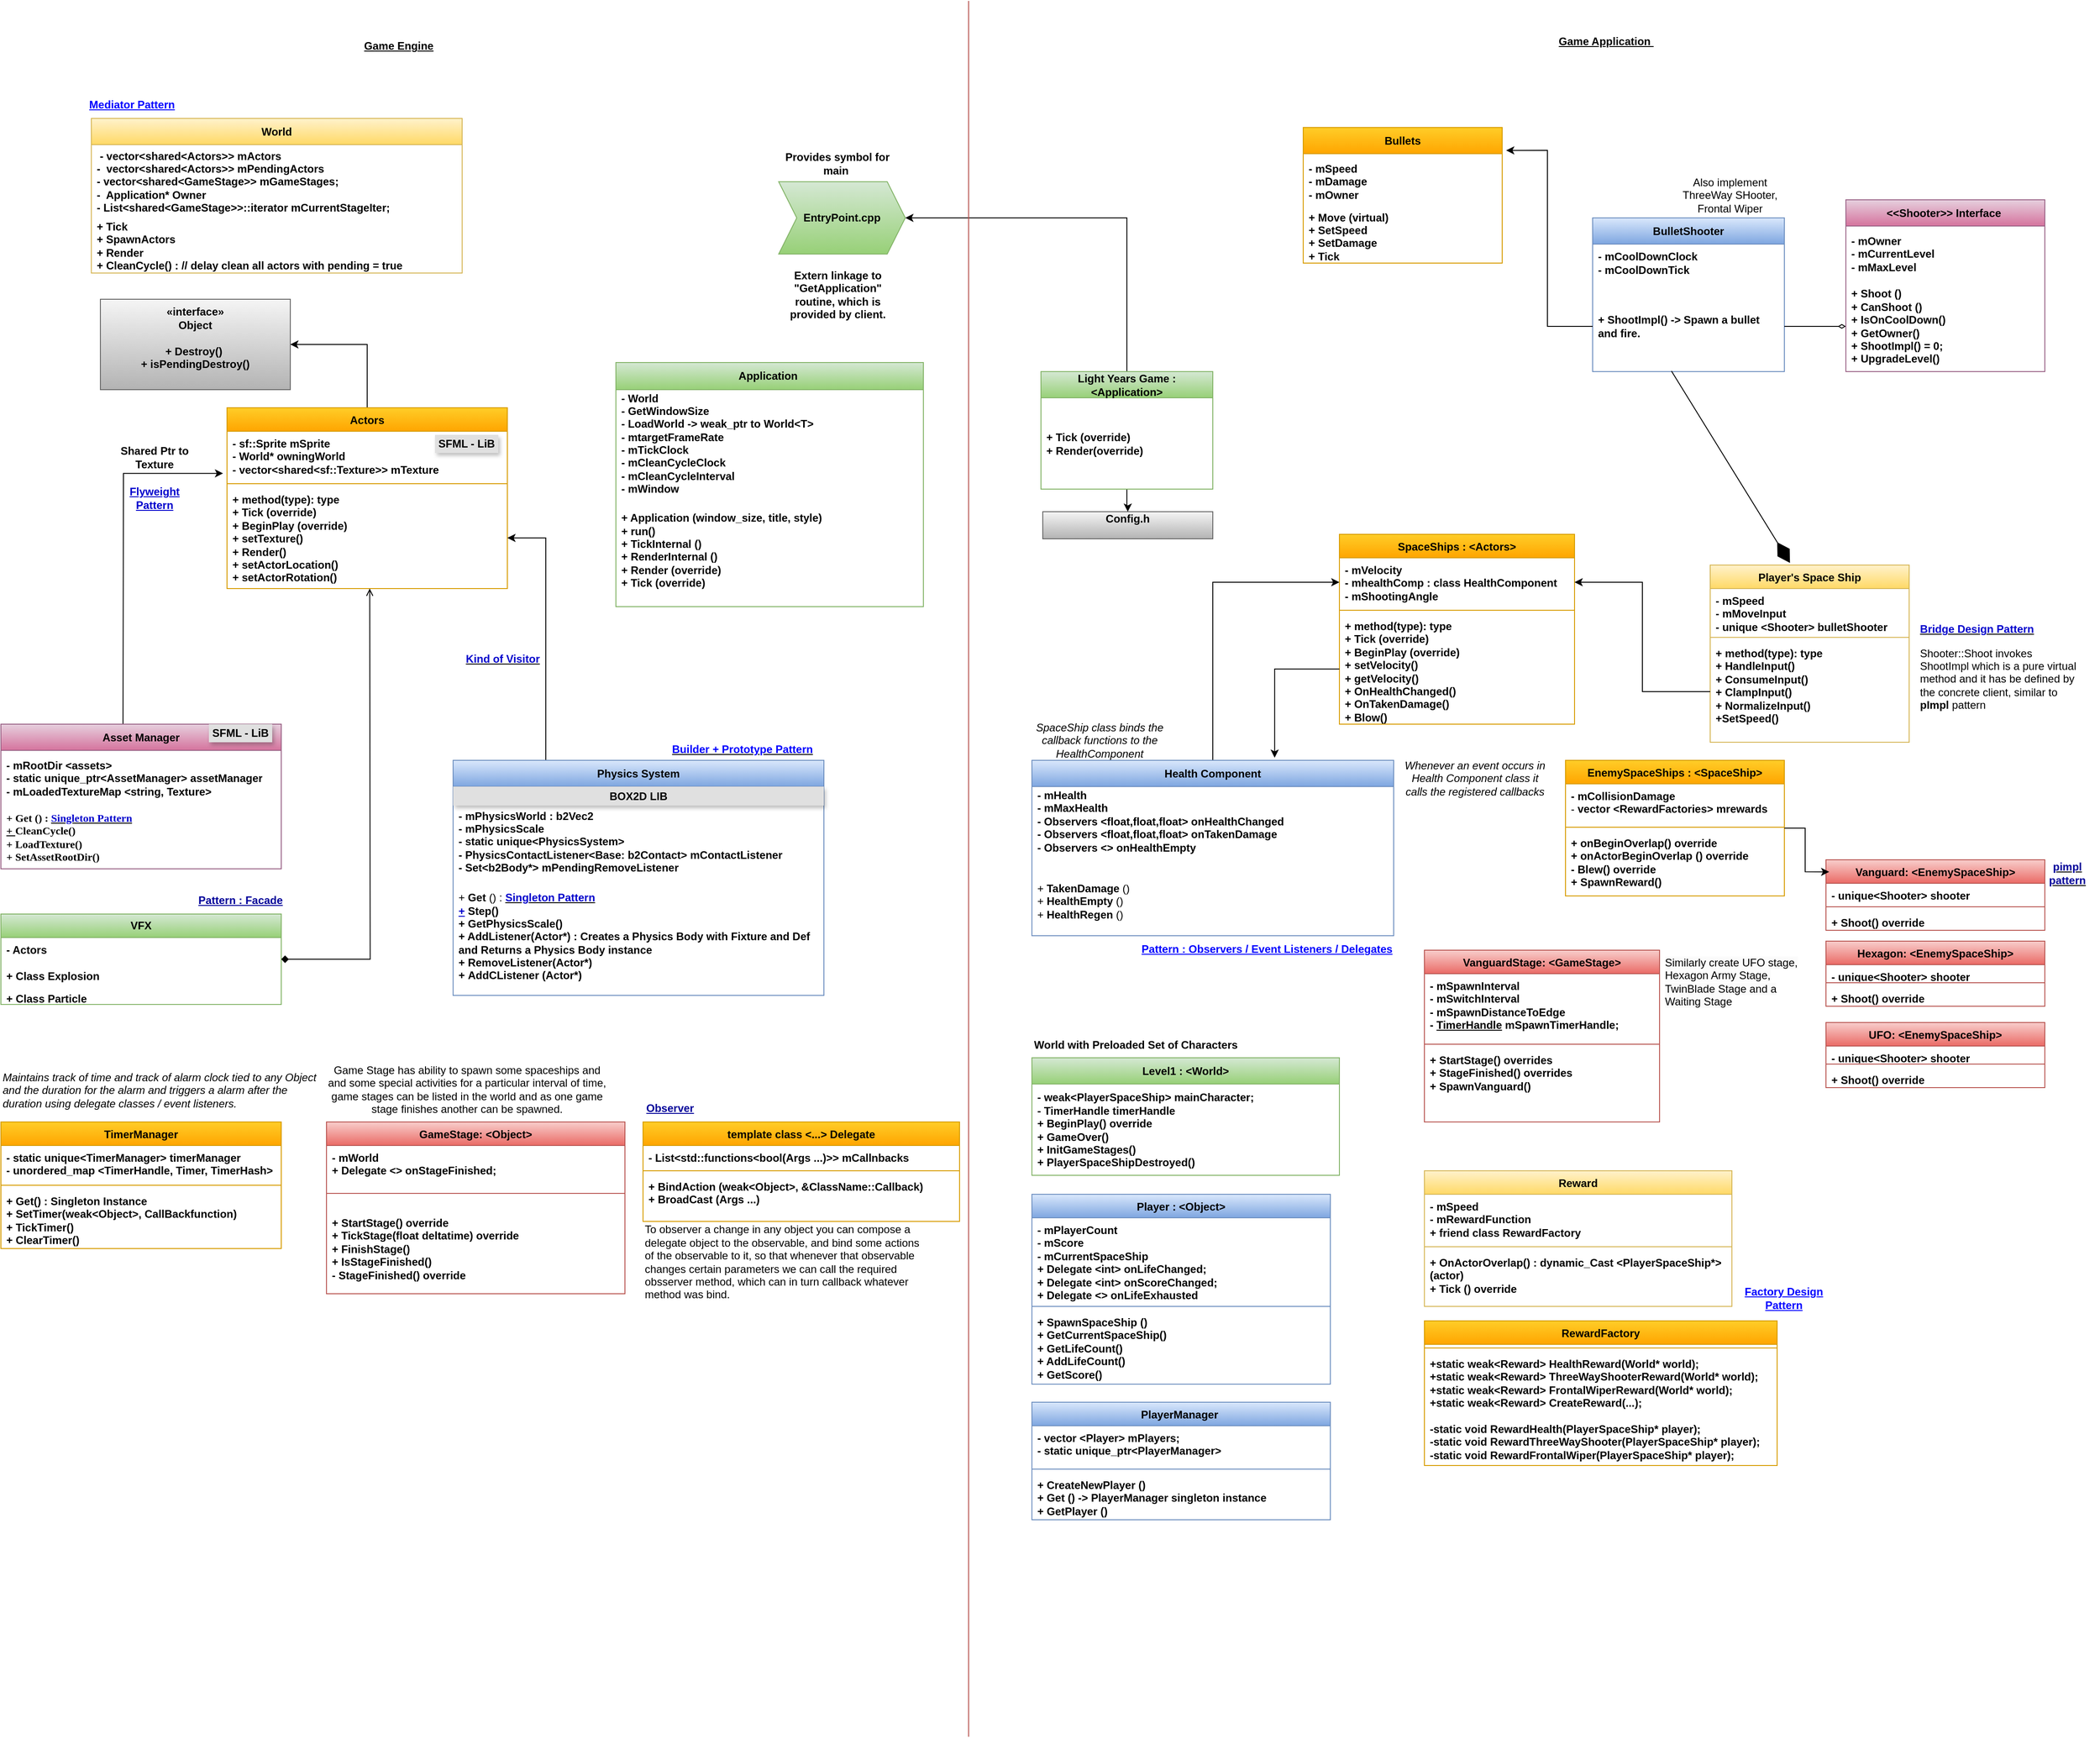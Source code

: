<mxfile version="25.0.3">
  <diagram name="Page-1" id="oJHQg3b2Bt5uAzyJK1l-">
    <mxGraphModel dx="1744" dy="1063" grid="1" gridSize="10" guides="1" tooltips="1" connect="1" arrows="1" fold="1" page="1" pageScale="1" pageWidth="827" pageHeight="1169" math="0" shadow="0">
      <root>
        <mxCell id="0" />
        <mxCell id="1" parent="0" />
        <mxCell id="lm_OjhSchbaWxDqd8H_M-2" value="&lt;b&gt;&lt;u&gt;Game Engine&lt;/u&gt;&lt;/b&gt;" style="text;html=1;align=center;verticalAlign=middle;whiteSpace=wrap;rounded=0;" parent="1" vertex="1">
          <mxGeometry x="450" y="40" width="140" height="20" as="geometry" />
        </mxCell>
        <mxCell id="lm_OjhSchbaWxDqd8H_M-148" style="edgeStyle=orthogonalEdgeStyle;rounded=0;orthogonalLoop=1;jettySize=auto;html=1;exitX=0.5;exitY=0;exitDx=0;exitDy=0;" parent="1" source="lm_OjhSchbaWxDqd8H_M-75" target="lm_OjhSchbaWxDqd8H_M-3" edge="1">
          <mxGeometry relative="1" as="geometry">
            <Array as="points">
              <mxPoint x="1325" y="240" />
            </Array>
          </mxGeometry>
        </mxCell>
        <mxCell id="lm_OjhSchbaWxDqd8H_M-3" value="&lt;b&gt;EntryPoint.cpp&lt;/b&gt;" style="shape=step;perimeter=stepPerimeter;whiteSpace=wrap;html=1;fixedSize=1;fillColor=#d5e8d4;strokeColor=#82b366;gradientColor=#97d077;" parent="1" vertex="1">
          <mxGeometry x="940" y="200" width="140" height="80" as="geometry" />
        </mxCell>
        <mxCell id="lm_OjhSchbaWxDqd8H_M-4" value="&lt;b&gt;Provides symbol for main&amp;nbsp;&lt;/b&gt;" style="text;html=1;align=center;verticalAlign=middle;whiteSpace=wrap;rounded=0;" parent="1" vertex="1">
          <mxGeometry x="940" y="170" width="130" height="20" as="geometry" />
        </mxCell>
        <mxCell id="lm_OjhSchbaWxDqd8H_M-5" value="&lt;b&gt;Extern linkage to &quot;GetApplication&quot; routine, which is provided by client.&lt;/b&gt;" style="text;html=1;align=center;verticalAlign=middle;whiteSpace=wrap;rounded=0;" parent="1" vertex="1">
          <mxGeometry x="947.5" y="290" width="115" height="70" as="geometry" />
        </mxCell>
        <mxCell id="lm_OjhSchbaWxDqd8H_M-6" value="Application&amp;nbsp;" style="swimlane;fontStyle=1;align=center;verticalAlign=middle;childLayout=stackLayout;horizontal=1;startSize=30;horizontalStack=0;resizeParent=1;resizeParentMax=0;resizeLast=0;collapsible=0;marginBottom=0;html=1;whiteSpace=wrap;fillColor=#d5e8d4;strokeColor=#82b366;gradientColor=#97d077;" parent="1" vertex="1">
          <mxGeometry x="760" y="400" width="340" height="270" as="geometry" />
        </mxCell>
        <mxCell id="lm_OjhSchbaWxDqd8H_M-7" value="&lt;b&gt;- World&lt;/b&gt;&lt;div&gt;&lt;b&gt;- GetWindowSize&amp;nbsp;&lt;/b&gt;&lt;/div&gt;&lt;div&gt;&lt;b&gt;- LoadWorld -&amp;gt; weak_ptr to World&amp;lt;T&amp;gt;&lt;/b&gt;&lt;/div&gt;&lt;div&gt;&lt;b&gt;- mtargetFrameRate&lt;/b&gt;&lt;/div&gt;&lt;div&gt;&lt;b&gt;- mTickClock&lt;/b&gt;&lt;/div&gt;&lt;div&gt;&lt;b&gt;- mCleanCycleClock&lt;/b&gt;&lt;/div&gt;&lt;div&gt;&lt;b&gt;- mCleanCycleInterval&lt;/b&gt;&lt;/div&gt;&lt;div&gt;&lt;b&gt;- mWindow&amp;nbsp;&lt;/b&gt;&lt;/div&gt;&lt;div&gt;&lt;b&gt;&lt;br&gt;&lt;/b&gt;&lt;/div&gt;" style="text;html=1;strokeColor=none;fillColor=none;align=left;verticalAlign=middle;spacingLeft=4;spacingRight=4;overflow=hidden;rotatable=0;points=[[0,0.5],[1,0.5]];portConstraint=eastwest;whiteSpace=wrap;" parent="lm_OjhSchbaWxDqd8H_M-6" vertex="1">
          <mxGeometry y="30" width="340" height="130" as="geometry" />
        </mxCell>
        <mxCell id="lm_OjhSchbaWxDqd8H_M-8" value="&lt;b&gt;+ Application (window_size, title, style)&lt;/b&gt;&lt;div&gt;&lt;b&gt;+ run()&amp;nbsp;&lt;/b&gt;&lt;/div&gt;&lt;div&gt;&lt;b&gt;+ TickInternal ()&lt;/b&gt;&lt;/div&gt;&lt;div&gt;&lt;b&gt;+ RenderInternal ()&lt;/b&gt;&lt;/div&gt;&lt;div&gt;&lt;b&gt;+ Render (override)&amp;nbsp;&lt;/b&gt;&lt;/div&gt;&lt;div&gt;&lt;b&gt;+ Tick (override)&lt;/b&gt;&lt;/div&gt;&lt;div&gt;&lt;br&gt;&lt;/div&gt;" style="text;html=1;strokeColor=none;fillColor=none;align=left;verticalAlign=middle;spacingLeft=4;spacingRight=4;overflow=hidden;rotatable=0;points=[[0,0.5],[1,0.5]];portConstraint=eastwest;whiteSpace=wrap;" parent="lm_OjhSchbaWxDqd8H_M-6" vertex="1">
          <mxGeometry y="160" width="340" height="110" as="geometry" />
        </mxCell>
        <mxCell id="lm_OjhSchbaWxDqd8H_M-12" value="World" style="swimlane;fontStyle=1;align=center;verticalAlign=middle;childLayout=stackLayout;horizontal=1;startSize=29;horizontalStack=0;resizeParent=1;resizeParentMax=0;resizeLast=0;collapsible=0;marginBottom=0;html=1;whiteSpace=wrap;fillColor=#fff2cc;strokeColor=#d6b656;gradientColor=#ffd966;" parent="1" vertex="1">
          <mxGeometry x="180" y="130" width="410" height="171" as="geometry" />
        </mxCell>
        <mxCell id="lm_OjhSchbaWxDqd8H_M-13" value="&lt;b&gt;&amp;nbsp;- vector&amp;lt;shared&amp;lt;Actors&amp;gt;&amp;gt; mActors&amp;nbsp;&lt;/b&gt;&lt;div&gt;&lt;b&gt;-&amp;nbsp; vector&amp;lt;shared&amp;lt;Actors&amp;gt;&amp;gt; mPendingActors&lt;/b&gt;&lt;/div&gt;&lt;div&gt;&lt;b&gt;- vector&amp;lt;shared&amp;lt;GameStage&amp;gt;&amp;gt; mGameStages;&lt;/b&gt;&lt;/div&gt;&lt;div&gt;&lt;b&gt;-&amp;nbsp; Application* Owner&lt;/b&gt;&lt;/div&gt;&lt;div&gt;&lt;b&gt;-&amp;nbsp;&lt;/b&gt;&lt;span style=&quot;background-color: initial;&quot;&gt;&lt;b&gt;List&amp;lt;shared&amp;lt;GameStage&amp;gt;&amp;gt;::iterator mCurrentStageIter;&lt;/b&gt;&lt;/span&gt;&lt;/div&gt;" style="text;html=1;strokeColor=none;fillColor=none;align=left;verticalAlign=middle;spacingLeft=4;spacingRight=4;overflow=hidden;rotatable=0;points=[[0,0.5],[1,0.5]];portConstraint=eastwest;whiteSpace=wrap;" parent="lm_OjhSchbaWxDqd8H_M-12" vertex="1">
          <mxGeometry y="29" width="410" height="81" as="geometry" />
        </mxCell>
        <mxCell id="lm_OjhSchbaWxDqd8H_M-14" value="&lt;b&gt;+ Tick&amp;nbsp;&lt;/b&gt;&lt;div&gt;&lt;b&gt;+ SpawnActors&lt;/b&gt;&lt;/div&gt;&lt;div&gt;&lt;b&gt;+ Render&lt;/b&gt;&amp;nbsp;&lt;/div&gt;&lt;div&gt;&lt;b&gt;+ CleanCycle() : // delay clean all actors with pending = true&lt;/b&gt;&lt;/div&gt;" style="text;html=1;strokeColor=none;fillColor=none;align=left;verticalAlign=middle;spacingLeft=4;spacingRight=4;overflow=hidden;rotatable=0;points=[[0,0.5],[1,0.5]];portConstraint=eastwest;whiteSpace=wrap;" parent="lm_OjhSchbaWxDqd8H_M-12" vertex="1">
          <mxGeometry y="110" width="410" height="61" as="geometry" />
        </mxCell>
        <mxCell id="lm_OjhSchbaWxDqd8H_M-17" value="&lt;b&gt;«interface»&lt;br&gt;&lt;/b&gt;&lt;div&gt;&lt;b&gt;Object&lt;/b&gt;&lt;/div&gt;&lt;div&gt;&lt;b&gt;&lt;br&gt;&lt;/b&gt;&lt;/div&gt;&lt;div&gt;&lt;b&gt;+ Destroy()&amp;nbsp;&lt;/b&gt;&lt;/div&gt;&lt;div&gt;&lt;b&gt;+ isPendingDestroy()&lt;/b&gt;&lt;/div&gt;&lt;div&gt;&lt;br&gt;&lt;/div&gt;" style="html=1;whiteSpace=wrap;fillColor=#f5f5f5;strokeColor=#666666;gradientColor=#b3b3b3;" parent="1" vertex="1">
          <mxGeometry x="190" y="330" width="210" height="100" as="geometry" />
        </mxCell>
        <mxCell id="lm_OjhSchbaWxDqd8H_M-42" style="edgeStyle=orthogonalEdgeStyle;rounded=0;orthogonalLoop=1;jettySize=auto;html=1;exitX=0.5;exitY=0;exitDx=0;exitDy=0;entryX=1;entryY=0.5;entryDx=0;entryDy=0;" parent="1" source="lm_OjhSchbaWxDqd8H_M-18" target="lm_OjhSchbaWxDqd8H_M-17" edge="1">
          <mxGeometry relative="1" as="geometry" />
        </mxCell>
        <mxCell id="lm_OjhSchbaWxDqd8H_M-18" value="Actors" style="swimlane;fontStyle=1;align=center;verticalAlign=top;childLayout=stackLayout;horizontal=1;startSize=26;horizontalStack=0;resizeParent=1;resizeParentMax=0;resizeLast=0;collapsible=1;marginBottom=0;whiteSpace=wrap;html=1;fillColor=#ffcd28;strokeColor=#d79b00;gradientColor=#ffa500;" parent="1" vertex="1">
          <mxGeometry x="330" y="450" width="310" height="200" as="geometry" />
        </mxCell>
        <mxCell id="lm_OjhSchbaWxDqd8H_M-19" value="&lt;b&gt;- sf::Sprite mSprite&amp;nbsp;&lt;/b&gt;&lt;div&gt;&lt;b&gt;- World* owningWorld&lt;/b&gt;&lt;/div&gt;&lt;div&gt;&lt;b&gt;- vector&amp;lt;shared&amp;lt;sf::Texture&amp;gt;&amp;gt; mTexture&lt;/b&gt;&lt;/div&gt;" style="text;strokeColor=none;fillColor=none;align=left;verticalAlign=top;spacingLeft=4;spacingRight=4;overflow=hidden;rotatable=0;points=[[0,0.5],[1,0.5]];portConstraint=eastwest;whiteSpace=wrap;html=1;" parent="lm_OjhSchbaWxDqd8H_M-18" vertex="1">
          <mxGeometry y="26" width="310" height="54" as="geometry" />
        </mxCell>
        <mxCell id="lm_OjhSchbaWxDqd8H_M-20" value="" style="line;strokeWidth=1;fillColor=none;align=left;verticalAlign=middle;spacingTop=-1;spacingLeft=3;spacingRight=3;rotatable=0;labelPosition=right;points=[];portConstraint=eastwest;strokeColor=inherit;" parent="lm_OjhSchbaWxDqd8H_M-18" vertex="1">
          <mxGeometry y="80" width="310" height="8" as="geometry" />
        </mxCell>
        <mxCell id="lm_OjhSchbaWxDqd8H_M-21" value="&lt;b&gt;+ method(type): type&lt;/b&gt;&lt;div&gt;&lt;b&gt;+ Tick (override)&amp;nbsp;&lt;/b&gt;&lt;/div&gt;&lt;div&gt;&lt;b&gt;+ BeginPlay (override)&lt;/b&gt;&lt;/div&gt;&lt;div&gt;&lt;b&gt;+ setTexture()&amp;nbsp;&lt;/b&gt;&lt;/div&gt;&lt;div&gt;&lt;b&gt;+ Render()&amp;nbsp;&lt;/b&gt;&lt;/div&gt;&lt;div&gt;&lt;b&gt;+ setActorLocation()&lt;/b&gt;&lt;/div&gt;&lt;div&gt;&lt;b&gt;+ setActorRotation()&amp;nbsp;&lt;/b&gt;&lt;/div&gt;" style="text;strokeColor=none;fillColor=none;align=left;verticalAlign=top;spacingLeft=4;spacingRight=4;overflow=hidden;rotatable=0;points=[[0,0.5],[1,0.5]];portConstraint=eastwest;whiteSpace=wrap;html=1;" parent="lm_OjhSchbaWxDqd8H_M-18" vertex="1">
          <mxGeometry y="88" width="310" height="112" as="geometry" />
        </mxCell>
        <mxCell id="lm_OjhSchbaWxDqd8H_M-23" value="SpaceShips : &amp;lt;Actors&amp;gt;" style="swimlane;fontStyle=1;align=center;verticalAlign=top;childLayout=stackLayout;horizontal=1;startSize=26;horizontalStack=0;resizeParent=1;resizeParentMax=0;resizeLast=0;collapsible=1;marginBottom=0;whiteSpace=wrap;html=1;fillColor=#ffcd28;strokeColor=#d79b00;gradientColor=#ffa500;" parent="1" vertex="1">
          <mxGeometry x="1560" y="590" width="260" height="210" as="geometry" />
        </mxCell>
        <mxCell id="lm_OjhSchbaWxDqd8H_M-24" value="&lt;b&gt;- mVelocity&lt;/b&gt;&lt;div&gt;&lt;b&gt;-&amp;nbsp;&lt;/b&gt;&lt;span style=&quot;background-color: initial;&quot;&gt;&lt;b&gt;mhealthComp : class HealthComponent&lt;/b&gt;&lt;/span&gt;&lt;/div&gt;&lt;div&gt;&lt;span style=&quot;background-color: initial;&quot;&gt;&lt;b&gt;- mShootingAngle&lt;/b&gt;&lt;/span&gt;&lt;/div&gt;" style="text;strokeColor=none;fillColor=none;align=left;verticalAlign=top;spacingLeft=4;spacingRight=4;overflow=hidden;rotatable=0;points=[[0,0.5],[1,0.5]];portConstraint=eastwest;whiteSpace=wrap;html=1;" parent="lm_OjhSchbaWxDqd8H_M-23" vertex="1">
          <mxGeometry y="26" width="260" height="54" as="geometry" />
        </mxCell>
        <mxCell id="lm_OjhSchbaWxDqd8H_M-25" value="" style="line;strokeWidth=1;fillColor=none;align=left;verticalAlign=middle;spacingTop=-1;spacingLeft=3;spacingRight=3;rotatable=0;labelPosition=right;points=[];portConstraint=eastwest;strokeColor=inherit;" parent="lm_OjhSchbaWxDqd8H_M-23" vertex="1">
          <mxGeometry y="80" width="260" height="8" as="geometry" />
        </mxCell>
        <mxCell id="lm_OjhSchbaWxDqd8H_M-26" value="&lt;b&gt;+ method(type): type&lt;/b&gt;&lt;div&gt;&lt;b&gt;+ Tick (override)&amp;nbsp;&lt;/b&gt;&lt;/div&gt;&lt;div&gt;&lt;b&gt;+ BeginPlay (override)&lt;/b&gt;&lt;/div&gt;&lt;div&gt;&lt;b&gt;+ setVelocity()&lt;/b&gt;&lt;/div&gt;&lt;div&gt;&lt;b&gt;+ getVelocity()&lt;/b&gt;&lt;/div&gt;&lt;div&gt;&lt;b&gt;+&amp;nbsp;&lt;/b&gt;&lt;span style=&quot;background-color: initial;&quot;&gt;&lt;b&gt;OnHealthChanged()&lt;/b&gt;&lt;/span&gt;&lt;/div&gt;&lt;div&gt;&lt;span style=&quot;background-color: initial;&quot;&gt;&lt;b&gt;+&amp;nbsp;&lt;/b&gt;&lt;/span&gt;&lt;span style=&quot;background-color: initial;&quot;&gt;&lt;b&gt;OnTakenDamage()&lt;/b&gt;&lt;/span&gt;&lt;/div&gt;&lt;div&gt;&lt;span style=&quot;background-color: initial;&quot;&gt;&lt;b&gt;+ Blow()&lt;/b&gt;&lt;/span&gt;&lt;/div&gt;" style="text;strokeColor=none;fillColor=none;align=left;verticalAlign=top;spacingLeft=4;spacingRight=4;overflow=hidden;rotatable=0;points=[[0,0.5],[1,0.5]];portConstraint=eastwest;whiteSpace=wrap;html=1;" parent="lm_OjhSchbaWxDqd8H_M-23" vertex="1">
          <mxGeometry y="88" width="260" height="122" as="geometry" />
        </mxCell>
        <mxCell id="lm_OjhSchbaWxDqd8H_M-34" value="Player&#39;s Space Ship" style="swimlane;fontStyle=1;align=center;verticalAlign=top;childLayout=stackLayout;horizontal=1;startSize=26;horizontalStack=0;resizeParent=1;resizeParentMax=0;resizeLast=0;collapsible=1;marginBottom=0;whiteSpace=wrap;html=1;fillColor=#fff2cc;strokeColor=#d6b656;gradientColor=#ffd966;" parent="1" vertex="1">
          <mxGeometry x="1970" y="624" width="220" height="196" as="geometry" />
        </mxCell>
        <mxCell id="lm_OjhSchbaWxDqd8H_M-35" value="&lt;b&gt;- mSpeed&lt;/b&gt;&lt;div&gt;&lt;b&gt;- mMoveInput&amp;nbsp;&lt;/b&gt;&lt;/div&gt;&lt;div&gt;&lt;b&gt;- unique &amp;lt;Shooter&amp;gt; bulletShooter&lt;/b&gt;&lt;/div&gt;" style="text;strokeColor=none;fillColor=none;align=left;verticalAlign=top;spacingLeft=4;spacingRight=4;overflow=hidden;rotatable=0;points=[[0,0.5],[1,0.5]];portConstraint=eastwest;whiteSpace=wrap;html=1;" parent="lm_OjhSchbaWxDqd8H_M-34" vertex="1">
          <mxGeometry y="26" width="220" height="50" as="geometry" />
        </mxCell>
        <mxCell id="lm_OjhSchbaWxDqd8H_M-36" value="" style="line;strokeWidth=1;fillColor=none;align=left;verticalAlign=middle;spacingTop=-1;spacingLeft=3;spacingRight=3;rotatable=0;labelPosition=right;points=[];portConstraint=eastwest;strokeColor=inherit;" parent="lm_OjhSchbaWxDqd8H_M-34" vertex="1">
          <mxGeometry y="76" width="220" height="8" as="geometry" />
        </mxCell>
        <mxCell id="lm_OjhSchbaWxDqd8H_M-37" value="&lt;b&gt;+ method(type): type&lt;/b&gt;&lt;div&gt;&lt;b&gt;+ HandleInput()&amp;nbsp;&lt;/b&gt;&lt;/div&gt;&lt;div&gt;&lt;b&gt;+ ConsumeInput()&lt;/b&gt;&lt;/div&gt;&lt;div&gt;&lt;b&gt;+ ClampInput()&amp;nbsp;&lt;/b&gt;&lt;/div&gt;&lt;div&gt;&lt;b&gt;+ NormalizeInput()&lt;/b&gt;&lt;/div&gt;&lt;div&gt;&lt;b&gt;+SetSpeed()&lt;/b&gt;&lt;/div&gt;" style="text;strokeColor=none;fillColor=none;align=left;verticalAlign=top;spacingLeft=4;spacingRight=4;overflow=hidden;rotatable=0;points=[[0,0.5],[1,0.5]];portConstraint=eastwest;whiteSpace=wrap;html=1;" parent="lm_OjhSchbaWxDqd8H_M-34" vertex="1">
          <mxGeometry y="84" width="220" height="112" as="geometry" />
        </mxCell>
        <mxCell id="lm_OjhSchbaWxDqd8H_M-49" value="&lt;b&gt;Shared Ptr to Texture&lt;/b&gt;" style="text;html=1;align=center;verticalAlign=middle;whiteSpace=wrap;rounded=0;" parent="1" vertex="1">
          <mxGeometry x="200" y="490" width="100" height="30" as="geometry" />
        </mxCell>
        <mxCell id="lm_OjhSchbaWxDqd8H_M-50" value="&lt;font color=&quot;#0000ff&quot;&gt;&lt;u style=&quot;&quot;&gt;&lt;b&gt;Mediator Pattern&lt;/b&gt;&lt;/u&gt;&lt;/font&gt;" style="text;html=1;align=center;verticalAlign=middle;whiteSpace=wrap;rounded=0;" parent="1" vertex="1">
          <mxGeometry x="90" y="100" width="270" height="30" as="geometry" />
        </mxCell>
        <mxCell id="lm_OjhSchbaWxDqd8H_M-51" value="&lt;b&gt;&lt;font color=&quot;#0000cc&quot;&gt;&lt;u&gt;Flyweight Pattern&lt;/u&gt;&lt;/font&gt;&lt;/b&gt;" style="text;html=1;align=center;verticalAlign=middle;whiteSpace=wrap;rounded=0;" parent="1" vertex="1">
          <mxGeometry x="200" y="535" width="100" height="30" as="geometry" />
        </mxCell>
        <mxCell id="lm_OjhSchbaWxDqd8H_M-56" style="edgeStyle=orthogonalEdgeStyle;rounded=0;orthogonalLoop=1;jettySize=auto;html=1;exitX=0.5;exitY=0;exitDx=0;exitDy=0;entryX=-0.014;entryY=0.863;entryDx=0;entryDy=0;entryPerimeter=0;" parent="1" target="lm_OjhSchbaWxDqd8H_M-19" edge="1">
          <mxGeometry relative="1" as="geometry">
            <mxPoint x="215" y="800" as="sourcePoint" />
          </mxGeometry>
        </mxCell>
        <mxCell id="lm_OjhSchbaWxDqd8H_M-61" value="Asset Manager" style="swimlane;fontStyle=1;align=center;verticalAlign=middle;childLayout=stackLayout;horizontal=1;startSize=29;horizontalStack=0;resizeParent=1;resizeParentMax=0;resizeLast=0;collapsible=0;marginBottom=0;html=1;whiteSpace=wrap;fillColor=#e6d0de;strokeColor=#996185;gradientColor=#d5739d;" parent="1" vertex="1">
          <mxGeometry x="80" y="800" width="310" height="160" as="geometry" />
        </mxCell>
        <mxCell id="lm_OjhSchbaWxDqd8H_M-62" value="&lt;b&gt;- mRootDir &amp;lt;assets&amp;gt;&amp;nbsp;&lt;/b&gt;&lt;div&gt;&lt;b&gt;- static unique_ptr&amp;lt;AssetManager&amp;gt; assetManager&lt;/b&gt;&lt;/div&gt;&lt;div&gt;&lt;b&gt;- mLoadedTextureMap &amp;lt;string, Texture&amp;gt;&lt;/b&gt;&lt;/div&gt;" style="text;html=1;strokeColor=none;fillColor=none;align=left;verticalAlign=middle;spacingLeft=4;spacingRight=4;overflow=hidden;rotatable=0;points=[[0,0.5],[1,0.5]];portConstraint=eastwest;whiteSpace=wrap;" parent="lm_OjhSchbaWxDqd8H_M-61" vertex="1">
          <mxGeometry y="29" width="310" height="61" as="geometry" />
        </mxCell>
        <mxCell id="lm_OjhSchbaWxDqd8H_M-63" value="&lt;font face=&quot;Times New Roman&quot;&gt;&lt;b&gt;+ Get () : &lt;u&gt;&lt;font color=&quot;#0000cc&quot;&gt;Singleton Pattern&lt;/font&gt;&lt;/u&gt;&lt;/b&gt;&lt;/font&gt;&lt;div&gt;&lt;font face=&quot;Times New Roman&quot;&gt;&lt;b&gt;&lt;u&gt;+&amp;nbsp;&lt;/u&gt;&lt;span style=&quot;background-color: initial;&quot;&gt;CleanCycle()&lt;/span&gt;&lt;/b&gt;&lt;/font&gt;&lt;/div&gt;&lt;div&gt;&lt;font face=&quot;Times New Roman&quot;&gt;&lt;b&gt;&lt;span style=&quot;background-color: initial;&quot;&gt;+&amp;nbsp;&lt;/span&gt;&lt;span style=&quot;background-color: initial;&quot;&gt;LoadTexture()&lt;/span&gt;&lt;/b&gt;&lt;/font&gt;&lt;/div&gt;&lt;div&gt;&lt;font face=&quot;Times New Roman&quot;&gt;&lt;b&gt;&lt;span style=&quot;background-color: initial;&quot;&gt;+&amp;nbsp;&lt;/span&gt;&lt;span style=&quot;background-color: initial;&quot;&gt;SetAssetRootDir()&lt;/span&gt;&lt;/b&gt;&lt;/font&gt;&lt;/div&gt;" style="text;html=1;strokeColor=none;fillColor=none;align=left;verticalAlign=middle;spacingLeft=4;spacingRight=4;overflow=hidden;rotatable=0;points=[[0,0.5],[1,0.5]];portConstraint=eastwest;whiteSpace=wrap;" parent="lm_OjhSchbaWxDqd8H_M-61" vertex="1">
          <mxGeometry y="90" width="310" height="70" as="geometry" />
        </mxCell>
        <mxCell id="lm_OjhSchbaWxDqd8H_M-73" value="&lt;b&gt;Config.h&lt;/b&gt;&lt;div&gt;&lt;br&gt;&lt;/div&gt;" style="html=1;whiteSpace=wrap;fillColor=#f5f5f5;strokeColor=#666666;gradientColor=#b3b3b3;" parent="1" vertex="1">
          <mxGeometry x="1232" y="565" width="188" height="30" as="geometry" />
        </mxCell>
        <mxCell id="lm_OjhSchbaWxDqd8H_M-79" value="" style="edgeStyle=orthogonalEdgeStyle;rounded=0;orthogonalLoop=1;jettySize=auto;html=1;" parent="1" source="lm_OjhSchbaWxDqd8H_M-75" target="lm_OjhSchbaWxDqd8H_M-73" edge="1">
          <mxGeometry relative="1" as="geometry" />
        </mxCell>
        <mxCell id="lm_OjhSchbaWxDqd8H_M-75" value="Light Years Game : &amp;lt;Application&amp;gt;" style="swimlane;fontStyle=1;align=center;verticalAlign=middle;childLayout=stackLayout;horizontal=1;startSize=29;horizontalStack=0;resizeParent=1;resizeParentMax=0;resizeLast=0;collapsible=0;marginBottom=0;html=1;whiteSpace=wrap;fillColor=#d5e8d4;strokeColor=#82b366;gradientColor=#97d077;" parent="1" vertex="1">
          <mxGeometry x="1230" y="410" width="190" height="130" as="geometry" />
        </mxCell>
        <mxCell id="lm_OjhSchbaWxDqd8H_M-77" value="&lt;b&gt;+ Tick (override)&lt;/b&gt;&lt;div&gt;&lt;b&gt;+ Render(override)&lt;/b&gt;&lt;/div&gt;" style="text;html=1;strokeColor=none;fillColor=none;align=left;verticalAlign=middle;spacingLeft=4;spacingRight=4;overflow=hidden;rotatable=0;points=[[0,0.5],[1,0.5]];portConstraint=eastwest;whiteSpace=wrap;" parent="lm_OjhSchbaWxDqd8H_M-75" vertex="1">
          <mxGeometry y="29" width="190" height="101" as="geometry" />
        </mxCell>
        <mxCell id="lm_OjhSchbaWxDqd8H_M-84" value="&lt;b&gt;&lt;u&gt;Game Application&amp;nbsp;&lt;/u&gt;&lt;/b&gt;" style="text;html=1;align=center;verticalAlign=middle;whiteSpace=wrap;rounded=0;" parent="1" vertex="1">
          <mxGeometry x="1760" y="30" width="190" height="30" as="geometry" />
        </mxCell>
        <mxCell id="lm_OjhSchbaWxDqd8H_M-91" value="Bullets" style="swimlane;fontStyle=1;align=center;verticalAlign=middle;childLayout=stackLayout;horizontal=1;startSize=29;horizontalStack=0;resizeParent=1;resizeParentMax=0;resizeLast=0;collapsible=0;marginBottom=0;html=1;whiteSpace=wrap;fillColor=#ffcd28;strokeColor=#d79b00;gradientColor=#ffa500;" parent="1" vertex="1">
          <mxGeometry x="1520" y="140" width="220" height="150" as="geometry" />
        </mxCell>
        <mxCell id="lm_OjhSchbaWxDqd8H_M-92" value="&lt;b&gt;- mSpeed&lt;/b&gt;&lt;div&gt;&lt;b&gt;- mDamage&lt;/b&gt;&lt;/div&gt;&lt;div&gt;&lt;b&gt;- mOwner&amp;nbsp;&lt;/b&gt;&lt;/div&gt;" style="text;html=1;strokeColor=none;fillColor=none;align=left;verticalAlign=middle;spacingLeft=4;spacingRight=4;overflow=hidden;rotatable=0;points=[[0,0.5],[1,0.5]];portConstraint=eastwest;whiteSpace=wrap;" parent="lm_OjhSchbaWxDqd8H_M-91" vertex="1">
          <mxGeometry y="29" width="220" height="61" as="geometry" />
        </mxCell>
        <mxCell id="lm_OjhSchbaWxDqd8H_M-93" value="&lt;b&gt;+ Move (virtual)&amp;nbsp;&lt;/b&gt;&lt;div&gt;&lt;b&gt;+ SetSpeed&lt;/b&gt;&lt;/div&gt;&lt;div&gt;&lt;b&gt;+ SetDamage&lt;/b&gt;&lt;/div&gt;&lt;div&gt;&lt;b&gt;+ Tick&lt;/b&gt;&lt;/div&gt;" style="text;html=1;strokeColor=none;fillColor=none;align=left;verticalAlign=middle;spacingLeft=4;spacingRight=4;overflow=hidden;rotatable=0;points=[[0,0.5],[1,0.5]];portConstraint=eastwest;whiteSpace=wrap;" parent="lm_OjhSchbaWxDqd8H_M-91" vertex="1">
          <mxGeometry y="90" width="220" height="60" as="geometry" />
        </mxCell>
        <mxCell id="lm_OjhSchbaWxDqd8H_M-94" value="&amp;lt;&amp;lt;Shooter&amp;gt;&amp;gt; Interface&amp;nbsp;" style="swimlane;fontStyle=1;align=center;verticalAlign=middle;childLayout=stackLayout;horizontal=1;startSize=29;horizontalStack=0;resizeParent=1;resizeParentMax=0;resizeLast=0;collapsible=0;marginBottom=0;html=1;whiteSpace=wrap;fillColor=#e6d0de;strokeColor=#996185;gradientColor=#d5739d;" parent="1" vertex="1">
          <mxGeometry x="2120" y="220" width="220" height="190" as="geometry" />
        </mxCell>
        <mxCell id="lm_OjhSchbaWxDqd8H_M-95" value="&lt;b&gt;- mOwner&lt;/b&gt;&lt;div&gt;&lt;b&gt;- mCurrentLevel&lt;/b&gt;&lt;/div&gt;&lt;div&gt;&lt;b&gt;- mMaxLevel&lt;/b&gt;&lt;/div&gt;" style="text;html=1;strokeColor=none;fillColor=none;align=left;verticalAlign=middle;spacingLeft=4;spacingRight=4;overflow=hidden;rotatable=0;points=[[0,0.5],[1,0.5]];portConstraint=eastwest;whiteSpace=wrap;" parent="lm_OjhSchbaWxDqd8H_M-94" vertex="1">
          <mxGeometry y="29" width="220" height="61" as="geometry" />
        </mxCell>
        <mxCell id="lm_OjhSchbaWxDqd8H_M-96" value="&lt;b&gt;+ Shoot ()&amp;nbsp;&lt;/b&gt;&lt;div&gt;&lt;b&gt;+ CanShoot ()&amp;nbsp;&lt;/b&gt;&lt;/div&gt;&lt;div&gt;&lt;b&gt;+ IsOnCoolDown()&lt;/b&gt;&lt;/div&gt;&lt;div&gt;&lt;b&gt;+ GetOwner()&lt;/b&gt;&lt;/div&gt;&lt;div&gt;&lt;b&gt;+ ShootImpl() = 0;&lt;/b&gt;&lt;/div&gt;&lt;div&gt;&lt;b&gt;+ UpgradeLevel()&amp;nbsp;&lt;/b&gt;&lt;/div&gt;" style="text;html=1;strokeColor=none;fillColor=none;align=left;verticalAlign=middle;spacingLeft=4;spacingRight=4;overflow=hidden;rotatable=0;points=[[0,0.5],[1,0.5]];portConstraint=eastwest;whiteSpace=wrap;" parent="lm_OjhSchbaWxDqd8H_M-94" vertex="1">
          <mxGeometry y="90" width="220" height="100" as="geometry" />
        </mxCell>
        <mxCell id="lm_OjhSchbaWxDqd8H_M-97" value="BulletShooter" style="swimlane;fontStyle=1;align=center;verticalAlign=middle;childLayout=stackLayout;horizontal=1;startSize=29;horizontalStack=0;resizeParent=1;resizeParentMax=0;resizeLast=0;collapsible=0;marginBottom=0;html=1;whiteSpace=wrap;fillColor=#dae8fc;strokeColor=#6c8ebf;gradientColor=#7ea6e0;" parent="1" vertex="1">
          <mxGeometry x="1840" y="240" width="212" height="170" as="geometry" />
        </mxCell>
        <mxCell id="lm_OjhSchbaWxDqd8H_M-98" value="&lt;b&gt;- mCoolDownClock&lt;/b&gt;&lt;div&gt;&lt;b&gt;- mCoolDownTick&lt;/b&gt;&lt;/div&gt;" style="text;html=1;strokeColor=none;fillColor=none;align=left;verticalAlign=middle;spacingLeft=4;spacingRight=4;overflow=hidden;rotatable=0;points=[[0,0.5],[1,0.5]];portConstraint=eastwest;whiteSpace=wrap;" parent="lm_OjhSchbaWxDqd8H_M-97" vertex="1">
          <mxGeometry y="29" width="212" height="41" as="geometry" />
        </mxCell>
        <mxCell id="lm_OjhSchbaWxDqd8H_M-99" value="&lt;div&gt;&lt;b&gt;+ ShootImpl() -&amp;gt; Spawn a bullet and fire.&lt;/b&gt;&lt;/div&gt;" style="text;html=1;strokeColor=none;fillColor=none;align=left;verticalAlign=middle;spacingLeft=4;spacingRight=4;overflow=hidden;rotatable=0;points=[[0,0.5],[1,0.5]];portConstraint=eastwest;whiteSpace=wrap;" parent="lm_OjhSchbaWxDqd8H_M-97" vertex="1">
          <mxGeometry y="70" width="212" height="100" as="geometry" />
        </mxCell>
        <mxCell id="lm_OjhSchbaWxDqd8H_M-110" value="SFML - LiB" style="whiteSpace=wrap;html=1;dashed=0;align=center;fontSize=12;shape=rect;fillColor=#e0e0e0;strokeColor=none;fontStyle=1;shadow=1" parent="1" vertex="1">
          <mxGeometry x="560" y="480" width="70" height="20" as="geometry" />
        </mxCell>
        <mxCell id="lm_OjhSchbaWxDqd8H_M-111" value="SFML - LiB" style="whiteSpace=wrap;html=1;dashed=0;align=center;fontSize=12;shape=rect;fillColor=#e0e0e0;strokeColor=none;fontStyle=1;shadow=1" parent="1" vertex="1">
          <mxGeometry x="310" y="800" width="70" height="20" as="geometry" />
        </mxCell>
        <mxCell id="lm_OjhSchbaWxDqd8H_M-142" style="edgeStyle=orthogonalEdgeStyle;rounded=0;orthogonalLoop=1;jettySize=auto;html=1;exitX=0.25;exitY=0;exitDx=0;exitDy=0;entryX=1;entryY=0.5;entryDx=0;entryDy=0;" parent="1" source="lm_OjhSchbaWxDqd8H_M-112" target="lm_OjhSchbaWxDqd8H_M-21" edge="1">
          <mxGeometry relative="1" as="geometry" />
        </mxCell>
        <mxCell id="lm_OjhSchbaWxDqd8H_M-112" value="Physics System" style="swimlane;fontStyle=1;align=center;verticalAlign=middle;childLayout=stackLayout;horizontal=1;startSize=29;horizontalStack=0;resizeParent=1;resizeParentMax=0;resizeLast=0;collapsible=0;marginBottom=0;html=1;whiteSpace=wrap;fillColor=#dae8fc;strokeColor=#6c8ebf;gradientColor=#7ea6e0;" parent="1" vertex="1">
          <mxGeometry x="580" y="840" width="410" height="260" as="geometry" />
        </mxCell>
        <mxCell id="lm_OjhSchbaWxDqd8H_M-125" value="BOX2D LIB" style="whiteSpace=wrap;html=1;dashed=0;align=center;fontSize=12;shape=rect;fillColor=#e0e0e0;strokeColor=none;fontStyle=1;shadow=1" parent="lm_OjhSchbaWxDqd8H_M-112" vertex="1">
          <mxGeometry y="29" width="410" height="21" as="geometry" />
        </mxCell>
        <mxCell id="lm_OjhSchbaWxDqd8H_M-113" value="&lt;b&gt;- mPhysicsWorld : b2Vec2&lt;/b&gt;&lt;div&gt;&lt;b&gt;- mPhysicsScale&lt;/b&gt;&lt;/div&gt;&lt;div&gt;&lt;b&gt;- static unique&amp;lt;PhysicsSystem&amp;gt;&amp;nbsp;&lt;/b&gt;&lt;/div&gt;&lt;div&gt;&lt;b style=&quot;&quot;&gt;-&amp;nbsp;&lt;span style=&quot;background-color: initial;&quot;&gt;PhysicsContactListener&amp;lt;Base:&amp;nbsp;&lt;/span&gt;&lt;/b&gt;&lt;span style=&quot;background-color: initial;&quot;&gt;&lt;b&gt;b2Contact&lt;/b&gt;&lt;/span&gt;&lt;b style=&quot;background-color: initial;&quot;&gt;&lt;span style=&quot;background-color: initial;&quot;&gt;&amp;gt; mContactListener&lt;/span&gt;&lt;/b&gt;&lt;/div&gt;&lt;div&gt;&lt;b&gt;- Set&amp;lt;b2Body*&amp;gt; mPendingRemoveListener&lt;/b&gt;&lt;/div&gt;" style="text;html=1;strokeColor=none;fillColor=none;align=left;verticalAlign=middle;spacingLeft=4;spacingRight=4;overflow=hidden;rotatable=0;points=[[0,0.5],[1,0.5]];portConstraint=eastwest;whiteSpace=wrap;" parent="lm_OjhSchbaWxDqd8H_M-112" vertex="1">
          <mxGeometry y="50" width="410" height="80" as="geometry" />
        </mxCell>
        <mxCell id="lm_OjhSchbaWxDqd8H_M-114" value="+ &lt;b&gt;Get &lt;/b&gt;() : &lt;b&gt;&lt;u&gt;&lt;font color=&quot;#0000cc&quot;&gt;Singleton Pattern&lt;/font&gt;&lt;/u&gt;&lt;/b&gt;&lt;div&gt;&lt;b style=&quot;&quot;&gt;&lt;u style=&quot;color: rgb(0, 0, 204);&quot;&gt;+&lt;/u&gt;&lt;font color=&quot;#0000cc&quot;&gt;&amp;nbsp;&lt;/font&gt;Step()&lt;/b&gt;&lt;/div&gt;&lt;div&gt;&lt;b style=&quot;&quot;&gt;+ GetPhysicsScale()&amp;nbsp;&lt;/b&gt;&lt;/div&gt;&lt;div&gt;&lt;b style=&quot;&quot;&gt;+ AddListener(Actor*) : Creates a Physics Body with Fixture and Def and Returns a Physics Body instance&lt;/b&gt;&lt;/div&gt;&lt;div&gt;&lt;b style=&quot;&quot;&gt;+ RemoveListener(Actor*)&lt;/b&gt;&lt;/div&gt;&lt;div&gt;&lt;b&gt;+&amp;nbsp;&lt;/b&gt;&lt;span style=&quot;background-color: initial;&quot;&gt;&lt;b&gt;AddCListener (Actor*)&lt;/b&gt;&lt;/span&gt;&lt;/div&gt;" style="text;html=1;strokeColor=none;fillColor=none;align=left;verticalAlign=middle;spacingLeft=4;spacingRight=4;overflow=hidden;rotatable=0;points=[[0,0.5],[1,0.5]];portConstraint=eastwest;whiteSpace=wrap;" parent="lm_OjhSchbaWxDqd8H_M-112" vertex="1">
          <mxGeometry y="130" width="410" height="130" as="geometry" />
        </mxCell>
        <mxCell id="lm_OjhSchbaWxDqd8H_M-127" value="&lt;b&gt;&lt;u&gt;&lt;font color=&quot;#0000ff&quot;&gt;Builder + Prototype Pattern&lt;/font&gt;&lt;/u&gt;&lt;/b&gt;" style="text;html=1;align=center;verticalAlign=middle;whiteSpace=wrap;rounded=0;" parent="1" vertex="1">
          <mxGeometry x="820" y="820" width="160" height="15" as="geometry" />
        </mxCell>
        <mxCell id="lm_OjhSchbaWxDqd8H_M-138" value="&lt;b&gt;&lt;u&gt;&lt;font color=&quot;#0000cc&quot;&gt;Kind of Visitor&lt;/font&gt;&lt;/u&gt;&lt;/b&gt;" style="text;html=1;align=center;verticalAlign=middle;whiteSpace=wrap;rounded=0;" parent="1" vertex="1">
          <mxGeometry x="580" y="710" width="110" height="36" as="geometry" />
        </mxCell>
        <mxCell id="lm_OjhSchbaWxDqd8H_M-149" style="edgeStyle=orthogonalEdgeStyle;rounded=0;orthogonalLoop=1;jettySize=auto;html=1;entryX=1.02;entryY=-0.06;entryDx=0;entryDy=0;entryPerimeter=0;" parent="1" source="lm_OjhSchbaWxDqd8H_M-99" target="lm_OjhSchbaWxDqd8H_M-92" edge="1">
          <mxGeometry relative="1" as="geometry" />
        </mxCell>
        <mxCell id="lm_OjhSchbaWxDqd8H_M-150" value="" style="endArrow=none;html=1;rounded=0;fillColor=#f8cecc;strokeColor=#b85450;" parent="1" edge="1">
          <mxGeometry width="50" height="50" relative="1" as="geometry">
            <mxPoint x="1150" y="1920" as="sourcePoint" />
            <mxPoint x="1150" as="targetPoint" />
          </mxGeometry>
        </mxCell>
        <mxCell id="lm_OjhSchbaWxDqd8H_M-160" style="edgeStyle=orthogonalEdgeStyle;rounded=0;orthogonalLoop=1;jettySize=auto;html=1;entryX=1;entryY=0.5;entryDx=0;entryDy=0;" parent="1" source="lm_OjhSchbaWxDqd8H_M-37" target="lm_OjhSchbaWxDqd8H_M-24" edge="1">
          <mxGeometry relative="1" as="geometry" />
        </mxCell>
        <mxCell id="lm_OjhSchbaWxDqd8H_M-162" value="" style="endArrow=diamondThin;endFill=1;endSize=24;html=1;rounded=0;entryX=0.401;entryY=-0.012;entryDx=0;entryDy=0;entryPerimeter=0;exitX=0.411;exitY=0.994;exitDx=0;exitDy=0;exitPerimeter=0;strokeWidth=1;" parent="1" source="lm_OjhSchbaWxDqd8H_M-99" target="lm_OjhSchbaWxDqd8H_M-34" edge="1">
          <mxGeometry width="160" relative="1" as="geometry">
            <mxPoint x="1848" y="610" as="sourcePoint" />
            <mxPoint x="2008" y="610" as="targetPoint" />
          </mxGeometry>
        </mxCell>
        <mxCell id="zctVDQkDAQE_6Jt6c4uo-2" style="edgeStyle=orthogonalEdgeStyle;rounded=0;orthogonalLoop=1;jettySize=auto;html=1;entryX=0;entryY=0.5;entryDx=0;entryDy=0;endArrow=diamondThin;endFill=0;" parent="1" source="lm_OjhSchbaWxDqd8H_M-99" target="lm_OjhSchbaWxDqd8H_M-96" edge="1">
          <mxGeometry relative="1" as="geometry" />
        </mxCell>
        <mxCell id="zctVDQkDAQE_6Jt6c4uo-16" style="edgeStyle=orthogonalEdgeStyle;rounded=0;orthogonalLoop=1;jettySize=auto;html=1;exitX=0.5;exitY=0;exitDx=0;exitDy=0;entryX=0;entryY=0.5;entryDx=0;entryDy=0;" parent="1" source="zctVDQkDAQE_6Jt6c4uo-3" target="lm_OjhSchbaWxDqd8H_M-24" edge="1">
          <mxGeometry relative="1" as="geometry" />
        </mxCell>
        <mxCell id="zctVDQkDAQE_6Jt6c4uo-3" value="Health Component" style="swimlane;fontStyle=1;align=center;verticalAlign=middle;childLayout=stackLayout;horizontal=1;startSize=29;horizontalStack=0;resizeParent=1;resizeParentMax=0;resizeLast=0;collapsible=0;marginBottom=0;html=1;whiteSpace=wrap;fillColor=#dae8fc;strokeColor=#6c8ebf;gradientColor=#7ea6e0;" parent="1" vertex="1">
          <mxGeometry x="1220" y="840" width="400" height="194" as="geometry" />
        </mxCell>
        <mxCell id="zctVDQkDAQE_6Jt6c4uo-4" value="&lt;b&gt;- mHealth&lt;/b&gt;&lt;div&gt;&lt;b&gt;- mMaxHealth&lt;/b&gt;&lt;/div&gt;&lt;div&gt;&lt;b&gt;- Observers &amp;lt;float,float,float&amp;gt; onHealthChanged&lt;/b&gt;&lt;/div&gt;&lt;div&gt;&lt;b&gt;- Observers &amp;lt;float,float,float&amp;gt; onTakenDamage&lt;/b&gt;&lt;/div&gt;&lt;div&gt;&lt;b&gt;- Observers &amp;lt;&amp;gt; onHealthEmpty&lt;/b&gt;&lt;/div&gt;&lt;div&gt;&lt;br&gt;&lt;/div&gt;" style="text;html=1;strokeColor=none;fillColor=none;align=left;verticalAlign=middle;spacingLeft=4;spacingRight=4;overflow=hidden;rotatable=0;points=[[0,0.5],[1,0.5]];portConstraint=eastwest;whiteSpace=wrap;" parent="zctVDQkDAQE_6Jt6c4uo-3" vertex="1">
          <mxGeometry y="29" width="400" height="89" as="geometry" />
        </mxCell>
        <mxCell id="zctVDQkDAQE_6Jt6c4uo-5" value="+&amp;nbsp;&lt;b&gt;TakenDamage &lt;/b&gt;()&lt;div&gt;+&amp;nbsp;&lt;b&gt;HealthEmpty &lt;/b&gt;()&lt;/div&gt;&lt;div&gt;+&amp;nbsp;&lt;b&gt;HealthRegen &lt;/b&gt;()&lt;/div&gt;" style="text;html=1;strokeColor=none;fillColor=none;align=left;verticalAlign=middle;spacingLeft=4;spacingRight=4;overflow=hidden;rotatable=0;points=[[0,0.5],[1,0.5]];portConstraint=eastwest;whiteSpace=wrap;" parent="zctVDQkDAQE_6Jt6c4uo-3" vertex="1">
          <mxGeometry y="118" width="400" height="76" as="geometry" />
        </mxCell>
        <mxCell id="zctVDQkDAQE_6Jt6c4uo-14" value="&lt;font color=&quot;#0000ff&quot;&gt;&lt;b&gt;&lt;u&gt;Pattern : Observers / Event Listeners / Delegates&lt;/u&gt;&lt;/b&gt;&lt;/font&gt;" style="text;html=1;align=center;verticalAlign=middle;whiteSpace=wrap;rounded=0;" parent="1" vertex="1">
          <mxGeometry x="1340" y="1034" width="280" height="30" as="geometry" />
        </mxCell>
        <mxCell id="zctVDQkDAQE_6Jt6c4uo-17" value="&lt;i&gt;SpaceShip class binds the callback functions to the HealthComponent&lt;/i&gt;" style="text;html=1;align=center;verticalAlign=middle;whiteSpace=wrap;rounded=0;" parent="1" vertex="1">
          <mxGeometry x="1220" y="805" width="150" height="25" as="geometry" />
        </mxCell>
        <mxCell id="zctVDQkDAQE_6Jt6c4uo-18" value="&lt;i&gt;Whenever an event occurs in Health Component class it calls the registered callbacks&lt;/i&gt;" style="text;html=1;align=center;verticalAlign=middle;whiteSpace=wrap;rounded=0;" parent="1" vertex="1">
          <mxGeometry x="1630" y="810" width="160" height="100" as="geometry" />
        </mxCell>
        <mxCell id="zctVDQkDAQE_6Jt6c4uo-19" style="edgeStyle=orthogonalEdgeStyle;rounded=0;orthogonalLoop=1;jettySize=auto;html=1;entryX=0.671;entryY=-0.015;entryDx=0;entryDy=0;entryPerimeter=0;" parent="1" source="lm_OjhSchbaWxDqd8H_M-26" target="zctVDQkDAQE_6Jt6c4uo-3" edge="1">
          <mxGeometry relative="1" as="geometry" />
        </mxCell>
        <mxCell id="zctVDQkDAQE_6Jt6c4uo-20" value="&lt;b&gt;VFX&lt;/b&gt;" style="swimlane;fontStyle=0;childLayout=stackLayout;horizontal=1;startSize=26;fillColor=#d5e8d4;horizontalStack=0;resizeParent=1;resizeParentMax=0;resizeLast=0;collapsible=1;marginBottom=0;whiteSpace=wrap;html=1;strokeColor=#82b366;gradientColor=#97d077;" parent="1" vertex="1">
          <mxGeometry x="80" y="1010" width="310" height="100" as="geometry" />
        </mxCell>
        <mxCell id="zctVDQkDAQE_6Jt6c4uo-21" value="&lt;b&gt;- Actors&amp;nbsp;&lt;/b&gt;&lt;div&gt;&lt;b&gt;&lt;br&gt;&lt;/b&gt;&lt;/div&gt;&lt;div&gt;&lt;b&gt;+ Class Explosion&lt;/b&gt;&lt;/div&gt;" style="text;strokeColor=none;fillColor=none;align=left;verticalAlign=top;spacingLeft=4;spacingRight=4;overflow=hidden;rotatable=0;points=[[0,0.5],[1,0.5]];portConstraint=eastwest;whiteSpace=wrap;html=1;" parent="zctVDQkDAQE_6Jt6c4uo-20" vertex="1">
          <mxGeometry y="26" width="310" height="54" as="geometry" />
        </mxCell>
        <mxCell id="zctVDQkDAQE_6Jt6c4uo-22" value="&lt;b&gt;+ Class Particle&lt;/b&gt;" style="text;strokeColor=none;fillColor=none;align=left;verticalAlign=top;spacingLeft=4;spacingRight=4;overflow=hidden;rotatable=0;points=[[0,0.5],[1,0.5]];portConstraint=eastwest;whiteSpace=wrap;html=1;" parent="zctVDQkDAQE_6Jt6c4uo-20" vertex="1">
          <mxGeometry y="80" width="310" height="20" as="geometry" />
        </mxCell>
        <mxCell id="zctVDQkDAQE_6Jt6c4uo-25" value="" style="html=1;labelBackgroundColor=#ffffff;jettySize=auto;orthogonalLoop=1;fontSize=14;rounded=0;jumpStyle=gap;edgeStyle=orthogonalEdgeStyle;startArrow=diamond;startFill=1;endArrow=open;strokeWidth=1;entryX=0.751;entryY=1.004;entryDx=0;entryDy=0;entryPerimeter=0;" parent="1" source="zctVDQkDAQE_6Jt6c4uo-20" edge="1">
          <mxGeometry width="48" height="48" relative="1" as="geometry">
            <mxPoint x="339" y="1047.55" as="sourcePoint" />
            <mxPoint x="487.81" y="649.998" as="targetPoint" />
          </mxGeometry>
        </mxCell>
        <mxCell id="zctVDQkDAQE_6Jt6c4uo-26" value="&lt;font style=&quot;&quot; color=&quot;#000099&quot;&gt;&lt;b&gt;&lt;u&gt;Pattern : Facade&lt;/u&gt;&lt;/b&gt;&lt;/font&gt;" style="text;html=1;align=center;verticalAlign=middle;whiteSpace=wrap;rounded=0;" parent="1" vertex="1">
          <mxGeometry x="285" y="980" width="120" height="30" as="geometry" />
        </mxCell>
        <mxCell id="WvKC5kXicTtZ6DdiKFVy-1" value="EnemySpaceShips : &amp;lt;SpaceShip&amp;gt;" style="swimlane;fontStyle=1;align=center;verticalAlign=top;childLayout=stackLayout;horizontal=1;startSize=26;horizontalStack=0;resizeParent=1;resizeParentMax=0;resizeLast=0;collapsible=1;marginBottom=0;whiteSpace=wrap;html=1;fillColor=#ffcd28;strokeColor=#d79b00;gradientColor=#ffa500;" vertex="1" parent="1">
          <mxGeometry x="1810" y="840" width="242" height="150" as="geometry" />
        </mxCell>
        <mxCell id="WvKC5kXicTtZ6DdiKFVy-2" value="&lt;b&gt;- mCollisionDamage&lt;/b&gt;&lt;div&gt;&lt;div&gt;- &lt;b&gt;vector &amp;lt;RewardFactories&amp;gt; mrewards&lt;/b&gt;&lt;/div&gt;&lt;/div&gt;" style="text;strokeColor=none;fillColor=none;align=left;verticalAlign=top;spacingLeft=4;spacingRight=4;overflow=hidden;rotatable=0;points=[[0,0.5],[1,0.5]];portConstraint=eastwest;whiteSpace=wrap;html=1;" vertex="1" parent="WvKC5kXicTtZ6DdiKFVy-1">
          <mxGeometry y="26" width="242" height="44" as="geometry" />
        </mxCell>
        <mxCell id="WvKC5kXicTtZ6DdiKFVy-3" value="" style="line;strokeWidth=1;fillColor=none;align=left;verticalAlign=middle;spacingTop=-1;spacingLeft=3;spacingRight=3;rotatable=0;labelPosition=right;points=[];portConstraint=eastwest;strokeColor=inherit;" vertex="1" parent="WvKC5kXicTtZ6DdiKFVy-1">
          <mxGeometry y="70" width="242" height="8" as="geometry" />
        </mxCell>
        <mxCell id="WvKC5kXicTtZ6DdiKFVy-4" value="&lt;b&gt;+ onBeginOverlap() override&lt;/b&gt;&lt;div&gt;&lt;b&gt;+ onActorBeginOverlap () override&amp;nbsp;&amp;nbsp;&lt;/b&gt;&lt;/div&gt;&lt;div&gt;&lt;b&gt;- Blew() override&amp;nbsp;&lt;/b&gt;&lt;/div&gt;&lt;div&gt;&lt;b&gt;+ SpawnReward()&amp;nbsp;&lt;/b&gt;&lt;/div&gt;" style="text;strokeColor=none;fillColor=none;align=left;verticalAlign=top;spacingLeft=4;spacingRight=4;overflow=hidden;rotatable=0;points=[[0,0.5],[1,0.5]];portConstraint=eastwest;whiteSpace=wrap;html=1;" vertex="1" parent="WvKC5kXicTtZ6DdiKFVy-1">
          <mxGeometry y="78" width="242" height="72" as="geometry" />
        </mxCell>
        <mxCell id="WvKC5kXicTtZ6DdiKFVy-15" value="Vanguard: &amp;lt;EnemySpaceShip&amp;gt;" style="swimlane;fontStyle=1;align=center;verticalAlign=top;childLayout=stackLayout;horizontal=1;startSize=26;horizontalStack=0;resizeParent=1;resizeParentMax=0;resizeLast=0;collapsible=1;marginBottom=0;whiteSpace=wrap;html=1;fillColor=#f8cecc;strokeColor=#b85450;gradientColor=#ea6b66;" vertex="1" parent="1">
          <mxGeometry x="2098" y="950" width="242" height="78" as="geometry" />
        </mxCell>
        <mxCell id="WvKC5kXicTtZ6DdiKFVy-16" value="&lt;div&gt;&lt;b&gt;- unique&amp;lt;Shooter&amp;gt; shooter&lt;/b&gt;&lt;/div&gt;" style="text;strokeColor=none;fillColor=none;align=left;verticalAlign=top;spacingLeft=4;spacingRight=4;overflow=hidden;rotatable=0;points=[[0,0.5],[1,0.5]];portConstraint=eastwest;whiteSpace=wrap;html=1;" vertex="1" parent="WvKC5kXicTtZ6DdiKFVy-15">
          <mxGeometry y="26" width="242" height="22" as="geometry" />
        </mxCell>
        <mxCell id="WvKC5kXicTtZ6DdiKFVy-17" value="" style="line;strokeWidth=1;fillColor=none;align=left;verticalAlign=middle;spacingTop=-1;spacingLeft=3;spacingRight=3;rotatable=0;labelPosition=right;points=[];portConstraint=eastwest;strokeColor=inherit;" vertex="1" parent="WvKC5kXicTtZ6DdiKFVy-15">
          <mxGeometry y="48" width="242" height="8" as="geometry" />
        </mxCell>
        <mxCell id="WvKC5kXicTtZ6DdiKFVy-19" value="&lt;b&gt;+ Shoot() override&lt;/b&gt;" style="text;strokeColor=none;fillColor=none;align=left;verticalAlign=top;spacingLeft=4;spacingRight=4;overflow=hidden;rotatable=0;points=[[0,0.5],[1,0.5]];portConstraint=eastwest;whiteSpace=wrap;html=1;" vertex="1" parent="WvKC5kXicTtZ6DdiKFVy-15">
          <mxGeometry y="56" width="242" height="22" as="geometry" />
        </mxCell>
        <mxCell id="WvKC5kXicTtZ6DdiKFVy-20" value="Level1 : &amp;lt;World&amp;gt;" style="swimlane;fontStyle=1;align=center;verticalAlign=middle;childLayout=stackLayout;horizontal=1;startSize=29;horizontalStack=0;resizeParent=1;resizeParentMax=0;resizeLast=0;collapsible=0;marginBottom=0;html=1;whiteSpace=wrap;fillColor=#d5e8d4;strokeColor=#82b366;gradientColor=#97d077;" vertex="1" parent="1">
          <mxGeometry x="1220" y="1169" width="340" height="130" as="geometry" />
        </mxCell>
        <mxCell id="WvKC5kXicTtZ6DdiKFVy-21" value="&lt;b&gt;- weak&amp;lt;PlayerSpaceShip&amp;gt; mainCharacter;&amp;nbsp;&lt;/b&gt;&lt;div&gt;&lt;b&gt;- TimerHandle timerHandle&lt;/b&gt;&lt;/div&gt;&lt;div&gt;&lt;b&gt;+ BeginPlay() override&amp;nbsp;&lt;/b&gt;&lt;/div&gt;&lt;div&gt;&lt;b&gt;+ GameOver()&amp;nbsp;&lt;/b&gt;&lt;/div&gt;&lt;div&gt;&lt;b&gt;+ InitGameStages()&lt;/b&gt;&lt;/div&gt;&lt;div&gt;&lt;b&gt;+ PlayerSpaceShipDestroyed()&lt;/b&gt;&lt;/div&gt;" style="text;html=1;strokeColor=none;fillColor=none;align=left;verticalAlign=middle;spacingLeft=4;spacingRight=4;overflow=hidden;rotatable=0;points=[[0,0.5],[1,0.5]];portConstraint=eastwest;whiteSpace=wrap;" vertex="1" parent="WvKC5kXicTtZ6DdiKFVy-20">
          <mxGeometry y="29" width="340" height="101" as="geometry" />
        </mxCell>
        <mxCell id="WvKC5kXicTtZ6DdiKFVy-22" value="&lt;b&gt;World with Preloaded Set of Characters&lt;/b&gt;" style="text;html=1;align=center;verticalAlign=middle;whiteSpace=wrap;rounded=0;" vertex="1" parent="1">
          <mxGeometry x="1190" y="1149" width="290" height="11" as="geometry" />
        </mxCell>
        <mxCell id="WvKC5kXicTtZ6DdiKFVy-23" value="TimerManager" style="swimlane;fontStyle=1;align=center;verticalAlign=top;childLayout=stackLayout;horizontal=1;startSize=26;horizontalStack=0;resizeParent=1;resizeParentMax=0;resizeLast=0;collapsible=1;marginBottom=0;whiteSpace=wrap;html=1;fillColor=#ffcd28;strokeColor=#d79b00;gradientColor=#ffa500;" vertex="1" parent="1">
          <mxGeometry x="80" y="1240" width="310" height="140" as="geometry" />
        </mxCell>
        <mxCell id="WvKC5kXicTtZ6DdiKFVy-24" value="&lt;b&gt;- static unique&amp;lt;TimerManager&amp;gt; timerManager&amp;nbsp;&lt;/b&gt;&lt;div&gt;&lt;b&gt;- unordered_map &amp;lt;TimerHandle, Timer, TimerHash&amp;gt;&lt;/b&gt;&lt;/div&gt;" style="text;strokeColor=none;fillColor=none;align=left;verticalAlign=top;spacingLeft=4;spacingRight=4;overflow=hidden;rotatable=0;points=[[0,0.5],[1,0.5]];portConstraint=eastwest;whiteSpace=wrap;html=1;" vertex="1" parent="WvKC5kXicTtZ6DdiKFVy-23">
          <mxGeometry y="26" width="310" height="40" as="geometry" />
        </mxCell>
        <mxCell id="WvKC5kXicTtZ6DdiKFVy-25" value="" style="line;strokeWidth=1;fillColor=none;align=left;verticalAlign=middle;spacingTop=-1;spacingLeft=3;spacingRight=3;rotatable=0;labelPosition=right;points=[];portConstraint=eastwest;strokeColor=inherit;" vertex="1" parent="WvKC5kXicTtZ6DdiKFVy-23">
          <mxGeometry y="66" width="310" height="8" as="geometry" />
        </mxCell>
        <mxCell id="WvKC5kXicTtZ6DdiKFVy-26" value="&lt;b&gt;+ Get() : Singleton Instance&amp;nbsp;&lt;/b&gt;&lt;div&gt;&lt;b&gt;+ SetTimer(weak&amp;lt;Object&amp;gt;, CallBackfunction)&lt;/b&gt;&lt;/div&gt;&lt;div&gt;&lt;b&gt;+ TickTimer()&amp;nbsp;&lt;/b&gt;&lt;/div&gt;&lt;div&gt;&lt;b&gt;+ ClearTimer()&amp;nbsp;&lt;/b&gt;&lt;/div&gt;" style="text;strokeColor=none;fillColor=none;align=left;verticalAlign=top;spacingLeft=4;spacingRight=4;overflow=hidden;rotatable=0;points=[[0,0.5],[1,0.5]];portConstraint=eastwest;whiteSpace=wrap;html=1;" vertex="1" parent="WvKC5kXicTtZ6DdiKFVy-23">
          <mxGeometry y="74" width="310" height="66" as="geometry" />
        </mxCell>
        <mxCell id="WvKC5kXicTtZ6DdiKFVy-29" value="&lt;b&gt;&lt;u&gt;&lt;font color=&quot;#0000cc&quot;&gt;Bridge Design Pattern&lt;/font&gt;&lt;/u&gt;&lt;/b&gt;" style="text;html=1;align=center;verticalAlign=middle;whiteSpace=wrap;rounded=0;" vertex="1" parent="1">
          <mxGeometry x="2200" y="682.5" width="130" height="25" as="geometry" />
        </mxCell>
        <mxCell id="WvKC5kXicTtZ6DdiKFVy-30" value="Shooter::Shoot invokes ShootImpl which is a pure virtual method and it has be defined by the concrete client, similar to &lt;b&gt;pImpl &lt;/b&gt;pattern" style="text;html=1;align=left;verticalAlign=middle;whiteSpace=wrap;rounded=0;" vertex="1" parent="1">
          <mxGeometry x="2200" y="695" width="180" height="110" as="geometry" />
        </mxCell>
        <mxCell id="WvKC5kXicTtZ6DdiKFVy-31" value="Hexagon: &amp;lt;EnemySpaceShip&amp;gt;" style="swimlane;fontStyle=1;align=center;verticalAlign=top;childLayout=stackLayout;horizontal=1;startSize=26;horizontalStack=0;resizeParent=1;resizeParentMax=0;resizeLast=0;collapsible=1;marginBottom=0;whiteSpace=wrap;html=1;fillColor=#f8cecc;strokeColor=#b85450;gradientColor=#ea6b66;" vertex="1" parent="1">
          <mxGeometry x="2098" y="1040" width="242" height="72" as="geometry" />
        </mxCell>
        <mxCell id="WvKC5kXicTtZ6DdiKFVy-32" value="&lt;div&gt;&lt;b&gt;- unique&amp;lt;Shooter&amp;gt; shooter&lt;/b&gt;&lt;/div&gt;" style="text;strokeColor=none;fillColor=none;align=left;verticalAlign=top;spacingLeft=4;spacingRight=4;overflow=hidden;rotatable=0;points=[[0,0.5],[1,0.5]];portConstraint=eastwest;whiteSpace=wrap;html=1;" vertex="1" parent="WvKC5kXicTtZ6DdiKFVy-31">
          <mxGeometry y="26" width="242" height="16" as="geometry" />
        </mxCell>
        <mxCell id="WvKC5kXicTtZ6DdiKFVy-33" value="" style="line;strokeWidth=1;fillColor=none;align=left;verticalAlign=middle;spacingTop=-1;spacingLeft=3;spacingRight=3;rotatable=0;labelPosition=right;points=[];portConstraint=eastwest;strokeColor=inherit;" vertex="1" parent="WvKC5kXicTtZ6DdiKFVy-31">
          <mxGeometry y="42" width="242" height="8" as="geometry" />
        </mxCell>
        <mxCell id="WvKC5kXicTtZ6DdiKFVy-35" value="&lt;b&gt;+ Shoot() override&lt;/b&gt;" style="text;strokeColor=none;fillColor=none;align=left;verticalAlign=top;spacingLeft=4;spacingRight=4;overflow=hidden;rotatable=0;points=[[0,0.5],[1,0.5]];portConstraint=eastwest;whiteSpace=wrap;html=1;" vertex="1" parent="WvKC5kXicTtZ6DdiKFVy-31">
          <mxGeometry y="50" width="242" height="22" as="geometry" />
        </mxCell>
        <mxCell id="WvKC5kXicTtZ6DdiKFVy-36" value="UFO: &amp;lt;EnemySpaceShip&amp;gt;" style="swimlane;fontStyle=1;align=center;verticalAlign=top;childLayout=stackLayout;horizontal=1;startSize=26;horizontalStack=0;resizeParent=1;resizeParentMax=0;resizeLast=0;collapsible=1;marginBottom=0;whiteSpace=wrap;html=1;fillColor=#f8cecc;strokeColor=#b85450;gradientColor=#ea6b66;" vertex="1" parent="1">
          <mxGeometry x="2098" y="1130" width="242" height="72" as="geometry" />
        </mxCell>
        <mxCell id="WvKC5kXicTtZ6DdiKFVy-37" value="&lt;div&gt;&lt;b&gt;- unique&amp;lt;Shooter&amp;gt; shooter&lt;/b&gt;&lt;/div&gt;" style="text;strokeColor=none;fillColor=none;align=left;verticalAlign=top;spacingLeft=4;spacingRight=4;overflow=hidden;rotatable=0;points=[[0,0.5],[1,0.5]];portConstraint=eastwest;whiteSpace=wrap;html=1;" vertex="1" parent="WvKC5kXicTtZ6DdiKFVy-36">
          <mxGeometry y="26" width="242" height="16" as="geometry" />
        </mxCell>
        <mxCell id="WvKC5kXicTtZ6DdiKFVy-38" value="" style="line;strokeWidth=1;fillColor=none;align=left;verticalAlign=middle;spacingTop=-1;spacingLeft=3;spacingRight=3;rotatable=0;labelPosition=right;points=[];portConstraint=eastwest;strokeColor=inherit;" vertex="1" parent="WvKC5kXicTtZ6DdiKFVy-36">
          <mxGeometry y="42" width="242" height="8" as="geometry" />
        </mxCell>
        <mxCell id="WvKC5kXicTtZ6DdiKFVy-39" value="&lt;b&gt;+ Shoot() override&lt;/b&gt;" style="text;strokeColor=none;fillColor=none;align=left;verticalAlign=top;spacingLeft=4;spacingRight=4;overflow=hidden;rotatable=0;points=[[0,0.5],[1,0.5]];portConstraint=eastwest;whiteSpace=wrap;html=1;" vertex="1" parent="WvKC5kXicTtZ6DdiKFVy-36">
          <mxGeometry y="50" width="242" height="22" as="geometry" />
        </mxCell>
        <mxCell id="WvKC5kXicTtZ6DdiKFVy-40" value="&lt;b&gt;&lt;u&gt;&lt;font color=&quot;#000099&quot;&gt;pimpl pattern&lt;/font&gt;&lt;/u&gt;&lt;/b&gt;" style="text;html=1;align=center;verticalAlign=middle;whiteSpace=wrap;rounded=0;" vertex="1" parent="1">
          <mxGeometry x="2330" y="950" width="70" height="29" as="geometry" />
        </mxCell>
        <mxCell id="WvKC5kXicTtZ6DdiKFVy-41" value="GameStage: &amp;lt;Object&amp;gt;" style="swimlane;fontStyle=1;align=center;verticalAlign=top;childLayout=stackLayout;horizontal=1;startSize=26;horizontalStack=0;resizeParent=1;resizeParentMax=0;resizeLast=0;collapsible=1;marginBottom=0;whiteSpace=wrap;html=1;fillColor=#f8cecc;strokeColor=#b85450;gradientColor=#ea6b66;" vertex="1" parent="1">
          <mxGeometry x="440" y="1240" width="330" height="190" as="geometry" />
        </mxCell>
        <mxCell id="WvKC5kXicTtZ6DdiKFVy-42" value="&lt;div&gt;&lt;b&gt;- mWorld&lt;/b&gt;&lt;/div&gt;&lt;div&gt;&lt;b&gt;+ Delegate &amp;lt;&amp;gt; onStageFinished;&lt;/b&gt;&lt;b&gt;&lt;/b&gt;&lt;/div&gt;&lt;div&gt;&lt;b&gt;&lt;br&gt;&lt;/b&gt;&lt;/div&gt;" style="text;strokeColor=none;fillColor=none;align=left;verticalAlign=top;spacingLeft=4;spacingRight=4;overflow=hidden;rotatable=0;points=[[0,0.5],[1,0.5]];portConstraint=eastwest;whiteSpace=wrap;html=1;" vertex="1" parent="WvKC5kXicTtZ6DdiKFVy-41">
          <mxGeometry y="26" width="330" height="34" as="geometry" />
        </mxCell>
        <mxCell id="WvKC5kXicTtZ6DdiKFVy-43" value="" style="line;strokeWidth=1;fillColor=none;align=left;verticalAlign=middle;spacingTop=-1;spacingLeft=3;spacingRight=3;rotatable=0;labelPosition=right;points=[];portConstraint=eastwest;strokeColor=inherit;" vertex="1" parent="WvKC5kXicTtZ6DdiKFVy-41">
          <mxGeometry y="60" width="330" height="38" as="geometry" />
        </mxCell>
        <mxCell id="WvKC5kXicTtZ6DdiKFVy-44" value="&lt;div&gt;&lt;b&gt;+ StartStage() override&lt;/b&gt;&lt;/div&gt;&lt;div&gt;&lt;b&gt;+ TickStage(float deltatime) override&lt;/b&gt;&lt;/div&gt;&lt;div&gt;&lt;b&gt;+ FinishStage()&amp;nbsp;&lt;/b&gt;&lt;/div&gt;&lt;div&gt;&lt;b&gt;+ IsStageFinished()&amp;nbsp;&lt;/b&gt;&lt;/div&gt;&lt;div&gt;&lt;b&gt;- StageFinished() override&lt;/b&gt;&lt;/div&gt;" style="text;strokeColor=none;fillColor=none;align=left;verticalAlign=top;spacingLeft=4;spacingRight=4;overflow=hidden;rotatable=0;points=[[0,0.5],[1,0.5]];portConstraint=eastwest;whiteSpace=wrap;html=1;" vertex="1" parent="WvKC5kXicTtZ6DdiKFVy-41">
          <mxGeometry y="98" width="330" height="92" as="geometry" />
        </mxCell>
        <mxCell id="WvKC5kXicTtZ6DdiKFVy-45" value="Game Stage has ability to spawn some spaceships and and some special activities for a particular interval of time, game stages can be listed in the world and as one game stage finishes another can be spawned." style="text;html=1;align=center;verticalAlign=middle;whiteSpace=wrap;rounded=0;" vertex="1" parent="1">
          <mxGeometry x="435.5" y="1169" width="319" height="70" as="geometry" />
        </mxCell>
        <mxCell id="WvKC5kXicTtZ6DdiKFVy-47" value="VanguardStage: &amp;lt;GameStage&amp;gt;" style="swimlane;fontStyle=1;align=center;verticalAlign=top;childLayout=stackLayout;horizontal=1;startSize=26;horizontalStack=0;resizeParent=1;resizeParentMax=0;resizeLast=0;collapsible=1;marginBottom=0;whiteSpace=wrap;html=1;fillColor=#f8cecc;strokeColor=#b85450;gradientColor=#ea6b66;" vertex="1" parent="1">
          <mxGeometry x="1654" y="1050" width="260" height="190" as="geometry" />
        </mxCell>
        <mxCell id="WvKC5kXicTtZ6DdiKFVy-48" value="&lt;div&gt;&lt;b&gt;- mSpawnInterval&lt;/b&gt;&lt;/div&gt;&lt;div&gt;&lt;b&gt;- mSwitchInterval&lt;/b&gt;&lt;/div&gt;&lt;div&gt;&lt;b&gt;- mSpawnDistanceToEdge&lt;/b&gt;&lt;/div&gt;&lt;div&gt;&lt;b&gt;-&amp;nbsp;&lt;/b&gt;&lt;span style=&quot;background-color: initial;&quot;&gt;&lt;b&gt;&lt;u&gt;TimerHandle&lt;/u&gt;&lt;/b&gt; &lt;b&gt;mSpawnTimerHandle;&lt;/b&gt;&lt;/span&gt;&lt;/div&gt;" style="text;strokeColor=none;fillColor=none;align=left;verticalAlign=top;spacingLeft=4;spacingRight=4;overflow=hidden;rotatable=0;points=[[0,0.5],[1,0.5]];portConstraint=eastwest;whiteSpace=wrap;html=1;" vertex="1" parent="WvKC5kXicTtZ6DdiKFVy-47">
          <mxGeometry y="26" width="260" height="74" as="geometry" />
        </mxCell>
        <mxCell id="WvKC5kXicTtZ6DdiKFVy-49" value="" style="line;strokeWidth=1;fillColor=none;align=left;verticalAlign=middle;spacingTop=-1;spacingLeft=3;spacingRight=3;rotatable=0;labelPosition=right;points=[];portConstraint=eastwest;strokeColor=inherit;" vertex="1" parent="WvKC5kXicTtZ6DdiKFVy-47">
          <mxGeometry y="100" width="260" height="8" as="geometry" />
        </mxCell>
        <mxCell id="WvKC5kXicTtZ6DdiKFVy-50" value="&lt;b&gt;+ StartStage() overrides&amp;nbsp;&lt;/b&gt;&lt;div&gt;&lt;b&gt;+ StageFinished() overrides&lt;/b&gt;&lt;/div&gt;&lt;div&gt;&lt;b&gt;+ SpawnVanguard()&lt;/b&gt;&lt;/div&gt;" style="text;strokeColor=none;fillColor=none;align=left;verticalAlign=top;spacingLeft=4;spacingRight=4;overflow=hidden;rotatable=0;points=[[0,0.5],[1,0.5]];portConstraint=eastwest;whiteSpace=wrap;html=1;" vertex="1" parent="WvKC5kXicTtZ6DdiKFVy-47">
          <mxGeometry y="108" width="260" height="82" as="geometry" />
        </mxCell>
        <mxCell id="WvKC5kXicTtZ6DdiKFVy-58" value="&lt;span style=&quot;color: rgb(0, 0, 0); font-family: Helvetica; font-size: 12px; font-variant-ligatures: normal; font-variant-caps: normal; font-weight: 400; letter-spacing: normal; orphans: 2; text-indent: 0px; text-transform: none; widows: 2; word-spacing: 0px; -webkit-text-stroke-width: 0px; white-space: normal; background-color: rgb(251, 251, 251); float: none; display: inline !important;&quot;&gt;Similarly create UFO stage, Hexagon Army Stage, TwinBlade Stage and a Waiting Stage&lt;/span&gt;" style="text;whiteSpace=wrap;html=1;align=left;" vertex="1" parent="1">
          <mxGeometry x="1918" y="1050" width="150" height="70" as="geometry" />
        </mxCell>
        <mxCell id="WvKC5kXicTtZ6DdiKFVy-63" value="Also implement ThreeWay SHooter, Frontal Wiper" style="text;html=1;align=center;verticalAlign=middle;whiteSpace=wrap;rounded=0;" vertex="1" parent="1">
          <mxGeometry x="1932" y="200" width="120" height="30" as="geometry" />
        </mxCell>
        <mxCell id="WvKC5kXicTtZ6DdiKFVy-64" value="&lt;i&gt;Maintains track of time and track of alarm clock tied to any Object and the duration for the alarm and triggers a alarm after the duration using delegate classes / event listeners.&lt;/i&gt;" style="text;html=1;align=left;verticalAlign=middle;whiteSpace=wrap;rounded=0;" vertex="1" parent="1">
          <mxGeometry x="80" y="1190" width="350" height="30" as="geometry" />
        </mxCell>
        <mxCell id="WvKC5kXicTtZ6DdiKFVy-68" value="template class &amp;lt;...&amp;gt; Delegate" style="swimlane;fontStyle=1;align=center;verticalAlign=top;childLayout=stackLayout;horizontal=1;startSize=26;horizontalStack=0;resizeParent=1;resizeParentMax=0;resizeLast=0;collapsible=1;marginBottom=0;whiteSpace=wrap;html=1;fillColor=#ffcd28;strokeColor=#d79b00;gradientColor=#ffa500;" vertex="1" parent="1">
          <mxGeometry x="790" y="1240" width="350" height="110" as="geometry" />
        </mxCell>
        <mxCell id="WvKC5kXicTtZ6DdiKFVy-69" value="&lt;div&gt;&lt;b&gt;- List&amp;lt;std::functions&amp;lt;bool(Args ...)&amp;gt;&amp;gt; mCallnbacks&amp;nbsp;&lt;/b&gt;&lt;/div&gt;" style="text;strokeColor=none;fillColor=none;align=left;verticalAlign=top;spacingLeft=4;spacingRight=4;overflow=hidden;rotatable=0;points=[[0,0.5],[1,0.5]];portConstraint=eastwest;whiteSpace=wrap;html=1;" vertex="1" parent="WvKC5kXicTtZ6DdiKFVy-68">
          <mxGeometry y="26" width="350" height="24" as="geometry" />
        </mxCell>
        <mxCell id="WvKC5kXicTtZ6DdiKFVy-70" value="" style="line;strokeWidth=1;fillColor=none;align=left;verticalAlign=middle;spacingTop=-1;spacingLeft=3;spacingRight=3;rotatable=0;labelPosition=right;points=[];portConstraint=eastwest;strokeColor=inherit;" vertex="1" parent="WvKC5kXicTtZ6DdiKFVy-68">
          <mxGeometry y="50" width="350" height="8" as="geometry" />
        </mxCell>
        <mxCell id="WvKC5kXicTtZ6DdiKFVy-71" value="&lt;b&gt;+ BindAction (weak&amp;lt;Object&amp;gt;, &amp;amp;ClassName::Callback)&lt;/b&gt;&lt;div&gt;&lt;b&gt;+ BroadCast (Args ...)&lt;/b&gt;&lt;/div&gt;" style="text;strokeColor=none;fillColor=none;align=left;verticalAlign=top;spacingLeft=4;spacingRight=4;overflow=hidden;rotatable=0;points=[[0,0.5],[1,0.5]];portConstraint=eastwest;whiteSpace=wrap;html=1;" vertex="1" parent="WvKC5kXicTtZ6DdiKFVy-68">
          <mxGeometry y="58" width="350" height="52" as="geometry" />
        </mxCell>
        <mxCell id="WvKC5kXicTtZ6DdiKFVy-72" value="&lt;font color=&quot;#000099&quot;&gt;&lt;b style=&quot;&quot;&gt;&lt;u&gt;Observer&lt;/u&gt;&lt;/b&gt;&lt;/font&gt;" style="text;html=1;align=center;verticalAlign=middle;whiteSpace=wrap;rounded=0;" vertex="1" parent="1">
          <mxGeometry x="790" y="1210" width="60" height="30" as="geometry" />
        </mxCell>
        <mxCell id="WvKC5kXicTtZ6DdiKFVy-73" value="To observer a change in any object you can compose a delegate object to the observable, and bind some actions of the observable to it, so that whenever that observable changes certain parameters we can call the required obsserver method, which can in turn callback whatever method was bind." style="text;html=1;align=left;verticalAlign=middle;whiteSpace=wrap;rounded=0;" vertex="1" parent="1">
          <mxGeometry x="790" y="1370" width="310" height="50" as="geometry" />
        </mxCell>
        <mxCell id="WvKC5kXicTtZ6DdiKFVy-77" style="edgeStyle=orthogonalEdgeStyle;rounded=0;orthogonalLoop=1;jettySize=auto;html=1;entryX=0.015;entryY=0.171;entryDx=0;entryDy=0;entryPerimeter=0;" edge="1" parent="1" source="WvKC5kXicTtZ6DdiKFVy-1" target="WvKC5kXicTtZ6DdiKFVy-15">
          <mxGeometry relative="1" as="geometry" />
        </mxCell>
        <mxCell id="WvKC5kXicTtZ6DdiKFVy-78" value="Reward" style="swimlane;fontStyle=1;align=center;verticalAlign=top;childLayout=stackLayout;horizontal=1;startSize=26;horizontalStack=0;resizeParent=1;resizeParentMax=0;resizeLast=0;collapsible=1;marginBottom=0;whiteSpace=wrap;html=1;fillColor=#fff2cc;gradientColor=#ffd966;strokeColor=#d6b656;" vertex="1" parent="1">
          <mxGeometry x="1654" y="1294" width="340" height="150" as="geometry" />
        </mxCell>
        <mxCell id="WvKC5kXicTtZ6DdiKFVy-79" value="&lt;b&gt;- mSpeed&amp;nbsp;&lt;/b&gt;&lt;div&gt;&lt;b&gt;- mRewardFunction&lt;/b&gt;&lt;/div&gt;&lt;div&gt;&lt;b&gt;+ friend class RewardFactory&lt;/b&gt;&lt;/div&gt;" style="text;strokeColor=none;fillColor=none;align=left;verticalAlign=top;spacingLeft=4;spacingRight=4;overflow=hidden;rotatable=0;points=[[0,0.5],[1,0.5]];portConstraint=eastwest;whiteSpace=wrap;html=1;" vertex="1" parent="WvKC5kXicTtZ6DdiKFVy-78">
          <mxGeometry y="26" width="340" height="54" as="geometry" />
        </mxCell>
        <mxCell id="WvKC5kXicTtZ6DdiKFVy-80" value="" style="line;strokeWidth=1;fillColor=none;align=left;verticalAlign=middle;spacingTop=-1;spacingLeft=3;spacingRight=3;rotatable=0;labelPosition=right;points=[];portConstraint=eastwest;strokeColor=inherit;" vertex="1" parent="WvKC5kXicTtZ6DdiKFVy-78">
          <mxGeometry y="80" width="340" height="8" as="geometry" />
        </mxCell>
        <mxCell id="WvKC5kXicTtZ6DdiKFVy-81" value="&lt;b&gt;+ OnActorOverlap() : dynamic_Cast &amp;lt;PlayerSpaceShip*&amp;gt; (actor)&lt;/b&gt;&lt;div&gt;&lt;b&gt;+ Tick () override&amp;nbsp;&lt;/b&gt;&lt;/div&gt;&lt;div&gt;&lt;b&gt;&lt;br&gt;&lt;/b&gt;&lt;/div&gt;" style="text;strokeColor=none;fillColor=none;align=left;verticalAlign=top;spacingLeft=4;spacingRight=4;overflow=hidden;rotatable=0;points=[[0,0.5],[1,0.5]];portConstraint=eastwest;whiteSpace=wrap;html=1;" vertex="1" parent="WvKC5kXicTtZ6DdiKFVy-78">
          <mxGeometry y="88" width="340" height="62" as="geometry" />
        </mxCell>
        <mxCell id="WvKC5kXicTtZ6DdiKFVy-82" value="&lt;b style=&quot;text-align: left;&quot;&gt;RewardFactory&lt;/b&gt;" style="swimlane;fontStyle=1;align=center;verticalAlign=top;childLayout=stackLayout;horizontal=1;startSize=26;horizontalStack=0;resizeParent=1;resizeParentMax=0;resizeLast=0;collapsible=1;marginBottom=0;whiteSpace=wrap;html=1;fillColor=#ffcd28;gradientColor=#ffa500;strokeColor=#d79b00;" vertex="1" parent="1">
          <mxGeometry x="1654" y="1460" width="390" height="160" as="geometry" />
        </mxCell>
        <mxCell id="WvKC5kXicTtZ6DdiKFVy-84" value="" style="line;strokeWidth=1;fillColor=none;align=left;verticalAlign=middle;spacingTop=-1;spacingLeft=3;spacingRight=3;rotatable=0;labelPosition=right;points=[];portConstraint=eastwest;strokeColor=inherit;" vertex="1" parent="WvKC5kXicTtZ6DdiKFVy-82">
          <mxGeometry y="26" width="390" height="8" as="geometry" />
        </mxCell>
        <mxCell id="WvKC5kXicTtZ6DdiKFVy-85" value="&lt;div style=&quot;&quot;&gt;&lt;b style=&quot;background-color: initial;&quot;&gt;+static weak&amp;lt;Reward&amp;gt; HealthReward(World* world);&lt;/b&gt;&lt;/div&gt;&lt;div style=&quot;&quot;&gt;&lt;span style=&quot;white-space: normal;&quot;&gt;&lt;b&gt;+static weak&amp;lt;Reward&amp;gt; ThreeWayShooterReward(World* world);&lt;/b&gt;&lt;/span&gt;&lt;/div&gt;&lt;div style=&quot;&quot;&gt;&lt;span style=&quot;white-space: normal;&quot;&gt;&lt;b&gt;+static weak&amp;lt;Reward&amp;gt; FrontalWiperReward(World* world);&lt;/b&gt;&lt;/span&gt;&lt;/div&gt;&lt;div style=&quot;&quot;&gt;&lt;span style=&quot;white-space: normal;&quot;&gt;&lt;b&gt;+static weak&amp;lt;Reward&amp;gt; CreateReward(...);&lt;/b&gt;&lt;/span&gt;&lt;/div&gt;&lt;div style=&quot;&quot;&gt;&lt;span style=&quot;white-space: normal;&quot;&gt;&lt;b&gt;&lt;br&gt;&lt;/b&gt;&lt;/span&gt;&lt;/div&gt;&lt;div style=&quot;&quot;&gt;&lt;span style=&quot;white-space: normal;&quot;&gt;&lt;b&gt;-static void RewardHealth(PlayerSpaceShip* player);&lt;/b&gt;&lt;/span&gt;&lt;/div&gt;&lt;div style=&quot;&quot;&gt;&lt;span style=&quot;white-space: normal;&quot;&gt;&lt;b&gt;-static void RewardThreeWayShooter(PlayerSpaceShip* player);&lt;/b&gt;&lt;/span&gt;&lt;/div&gt;&lt;div style=&quot;&quot;&gt;&lt;span style=&quot;white-space: normal;&quot;&gt;&lt;b&gt;-static void RewardFrontalWiper(PlayerSpaceShip* player);&lt;/b&gt;&lt;/span&gt;&lt;/div&gt;" style="text;strokeColor=none;fillColor=none;align=left;verticalAlign=top;spacingLeft=4;spacingRight=4;overflow=hidden;rotatable=0;points=[[0,0.5],[1,0.5]];portConstraint=eastwest;whiteSpace=wrap;html=1;" vertex="1" parent="WvKC5kXicTtZ6DdiKFVy-82">
          <mxGeometry y="34" width="390" height="126" as="geometry" />
        </mxCell>
        <mxCell id="WvKC5kXicTtZ6DdiKFVy-86" value="&lt;b&gt;&lt;font color=&quot;#0000ff&quot;&gt;&lt;u&gt;Factory Design Pattern&lt;/u&gt;&lt;/font&gt;&lt;/b&gt;" style="text;html=1;align=center;verticalAlign=middle;whiteSpace=wrap;rounded=0;" vertex="1" parent="1">
          <mxGeometry x="2005" y="1420" width="93" height="30" as="geometry" />
        </mxCell>
        <mxCell id="WvKC5kXicTtZ6DdiKFVy-88" value="Player : &amp;lt;Object&amp;gt;" style="swimlane;fontStyle=1;align=center;verticalAlign=top;childLayout=stackLayout;horizontal=1;startSize=26;horizontalStack=0;resizeParent=1;resizeParentMax=0;resizeLast=0;collapsible=1;marginBottom=0;whiteSpace=wrap;html=1;fillColor=#dae8fc;gradientColor=#7ea6e0;strokeColor=#6c8ebf;" vertex="1" parent="1">
          <mxGeometry x="1220" y="1320" width="330" height="210" as="geometry" />
        </mxCell>
        <mxCell id="WvKC5kXicTtZ6DdiKFVy-89" value="&lt;b&gt;- mPlayerCount&amp;nbsp;&lt;/b&gt;&lt;div&gt;&lt;b&gt;- mScore&amp;nbsp;&lt;/b&gt;&lt;/div&gt;&lt;div&gt;&lt;b&gt;- mCurrentSpaceShip&lt;/b&gt;&lt;/div&gt;&lt;div&gt;&lt;b&gt;+ Delegate &amp;lt;int&amp;gt; onLifeChanged;&lt;/b&gt;&lt;/div&gt;&lt;div&gt;&lt;b&gt;+ Delegate &amp;lt;int&amp;gt; onScoreChanged;&amp;nbsp;&lt;/b&gt;&lt;/div&gt;&lt;div&gt;&lt;b&gt;+ Delegate &amp;lt;&amp;gt; onLifeExhausted&lt;/b&gt;&lt;/div&gt;" style="text;strokeColor=none;fillColor=none;align=left;verticalAlign=top;spacingLeft=4;spacingRight=4;overflow=hidden;rotatable=0;points=[[0,0.5],[1,0.5]];portConstraint=eastwest;whiteSpace=wrap;html=1;" vertex="1" parent="WvKC5kXicTtZ6DdiKFVy-88">
          <mxGeometry y="26" width="330" height="94" as="geometry" />
        </mxCell>
        <mxCell id="WvKC5kXicTtZ6DdiKFVy-90" value="" style="line;strokeWidth=1;fillColor=none;align=left;verticalAlign=middle;spacingTop=-1;spacingLeft=3;spacingRight=3;rotatable=0;labelPosition=right;points=[];portConstraint=eastwest;strokeColor=inherit;" vertex="1" parent="WvKC5kXicTtZ6DdiKFVy-88">
          <mxGeometry y="120" width="330" height="8" as="geometry" />
        </mxCell>
        <mxCell id="WvKC5kXicTtZ6DdiKFVy-91" value="&lt;b&gt;+ SpawnSpaceShip ()&lt;/b&gt;&lt;div&gt;&lt;b&gt;+ GetCurrentSpaceShip()&lt;/b&gt;&lt;/div&gt;&lt;div&gt;&lt;b&gt;+ GetLifeCount()&amp;nbsp;&lt;/b&gt;&lt;/div&gt;&lt;div&gt;&lt;b&gt;+ AddLifeCount()&amp;nbsp;&lt;/b&gt;&lt;/div&gt;&lt;div&gt;&lt;b&gt;+ GetScore()&amp;nbsp;&lt;/b&gt;&lt;/div&gt;&lt;div&gt;&lt;br&gt;&lt;/div&gt;" style="text;strokeColor=none;fillColor=none;align=left;verticalAlign=top;spacingLeft=4;spacingRight=4;overflow=hidden;rotatable=0;points=[[0,0.5],[1,0.5]];portConstraint=eastwest;whiteSpace=wrap;html=1;" vertex="1" parent="WvKC5kXicTtZ6DdiKFVy-88">
          <mxGeometry y="128" width="330" height="82" as="geometry" />
        </mxCell>
        <mxCell id="WvKC5kXicTtZ6DdiKFVy-92" value="PlayerManager&amp;nbsp;" style="swimlane;fontStyle=1;align=center;verticalAlign=top;childLayout=stackLayout;horizontal=1;startSize=26;horizontalStack=0;resizeParent=1;resizeParentMax=0;resizeLast=0;collapsible=1;marginBottom=0;whiteSpace=wrap;html=1;fillColor=#dae8fc;gradientColor=#7ea6e0;strokeColor=#6c8ebf;" vertex="1" parent="1">
          <mxGeometry x="1220" y="1550" width="330" height="130" as="geometry" />
        </mxCell>
        <mxCell id="WvKC5kXicTtZ6DdiKFVy-93" value="&lt;b&gt;- vector &amp;lt;Player&amp;gt; mPlayers;&amp;nbsp;&lt;/b&gt;&lt;div&gt;&lt;b&gt;- static unique_ptr&amp;lt;PlayerManager&amp;gt;&amp;nbsp;&lt;/b&gt;&lt;/div&gt;" style="text;strokeColor=none;fillColor=none;align=left;verticalAlign=top;spacingLeft=4;spacingRight=4;overflow=hidden;rotatable=0;points=[[0,0.5],[1,0.5]];portConstraint=eastwest;whiteSpace=wrap;html=1;" vertex="1" parent="WvKC5kXicTtZ6DdiKFVy-92">
          <mxGeometry y="26" width="330" height="44" as="geometry" />
        </mxCell>
        <mxCell id="WvKC5kXicTtZ6DdiKFVy-94" value="" style="line;strokeWidth=1;fillColor=none;align=left;verticalAlign=middle;spacingTop=-1;spacingLeft=3;spacingRight=3;rotatable=0;labelPosition=right;points=[];portConstraint=eastwest;strokeColor=inherit;" vertex="1" parent="WvKC5kXicTtZ6DdiKFVy-92">
          <mxGeometry y="70" width="330" height="8" as="geometry" />
        </mxCell>
        <mxCell id="WvKC5kXicTtZ6DdiKFVy-95" value="&lt;div&gt;&lt;b&gt;+ CreateNewPlayer ()&amp;nbsp;&lt;/b&gt;&lt;/div&gt;&lt;div&gt;&lt;b&gt;+ Get () -&amp;gt; PlayerManager singleton instance&amp;nbsp;&lt;/b&gt;&lt;/div&gt;&lt;div&gt;&lt;b&gt;+ GetPlayer ()&amp;nbsp;&lt;/b&gt;&lt;/div&gt;" style="text;strokeColor=none;fillColor=none;align=left;verticalAlign=top;spacingLeft=4;spacingRight=4;overflow=hidden;rotatable=0;points=[[0,0.5],[1,0.5]];portConstraint=eastwest;whiteSpace=wrap;html=1;" vertex="1" parent="WvKC5kXicTtZ6DdiKFVy-92">
          <mxGeometry y="78" width="330" height="52" as="geometry" />
        </mxCell>
      </root>
    </mxGraphModel>
  </diagram>
</mxfile>
